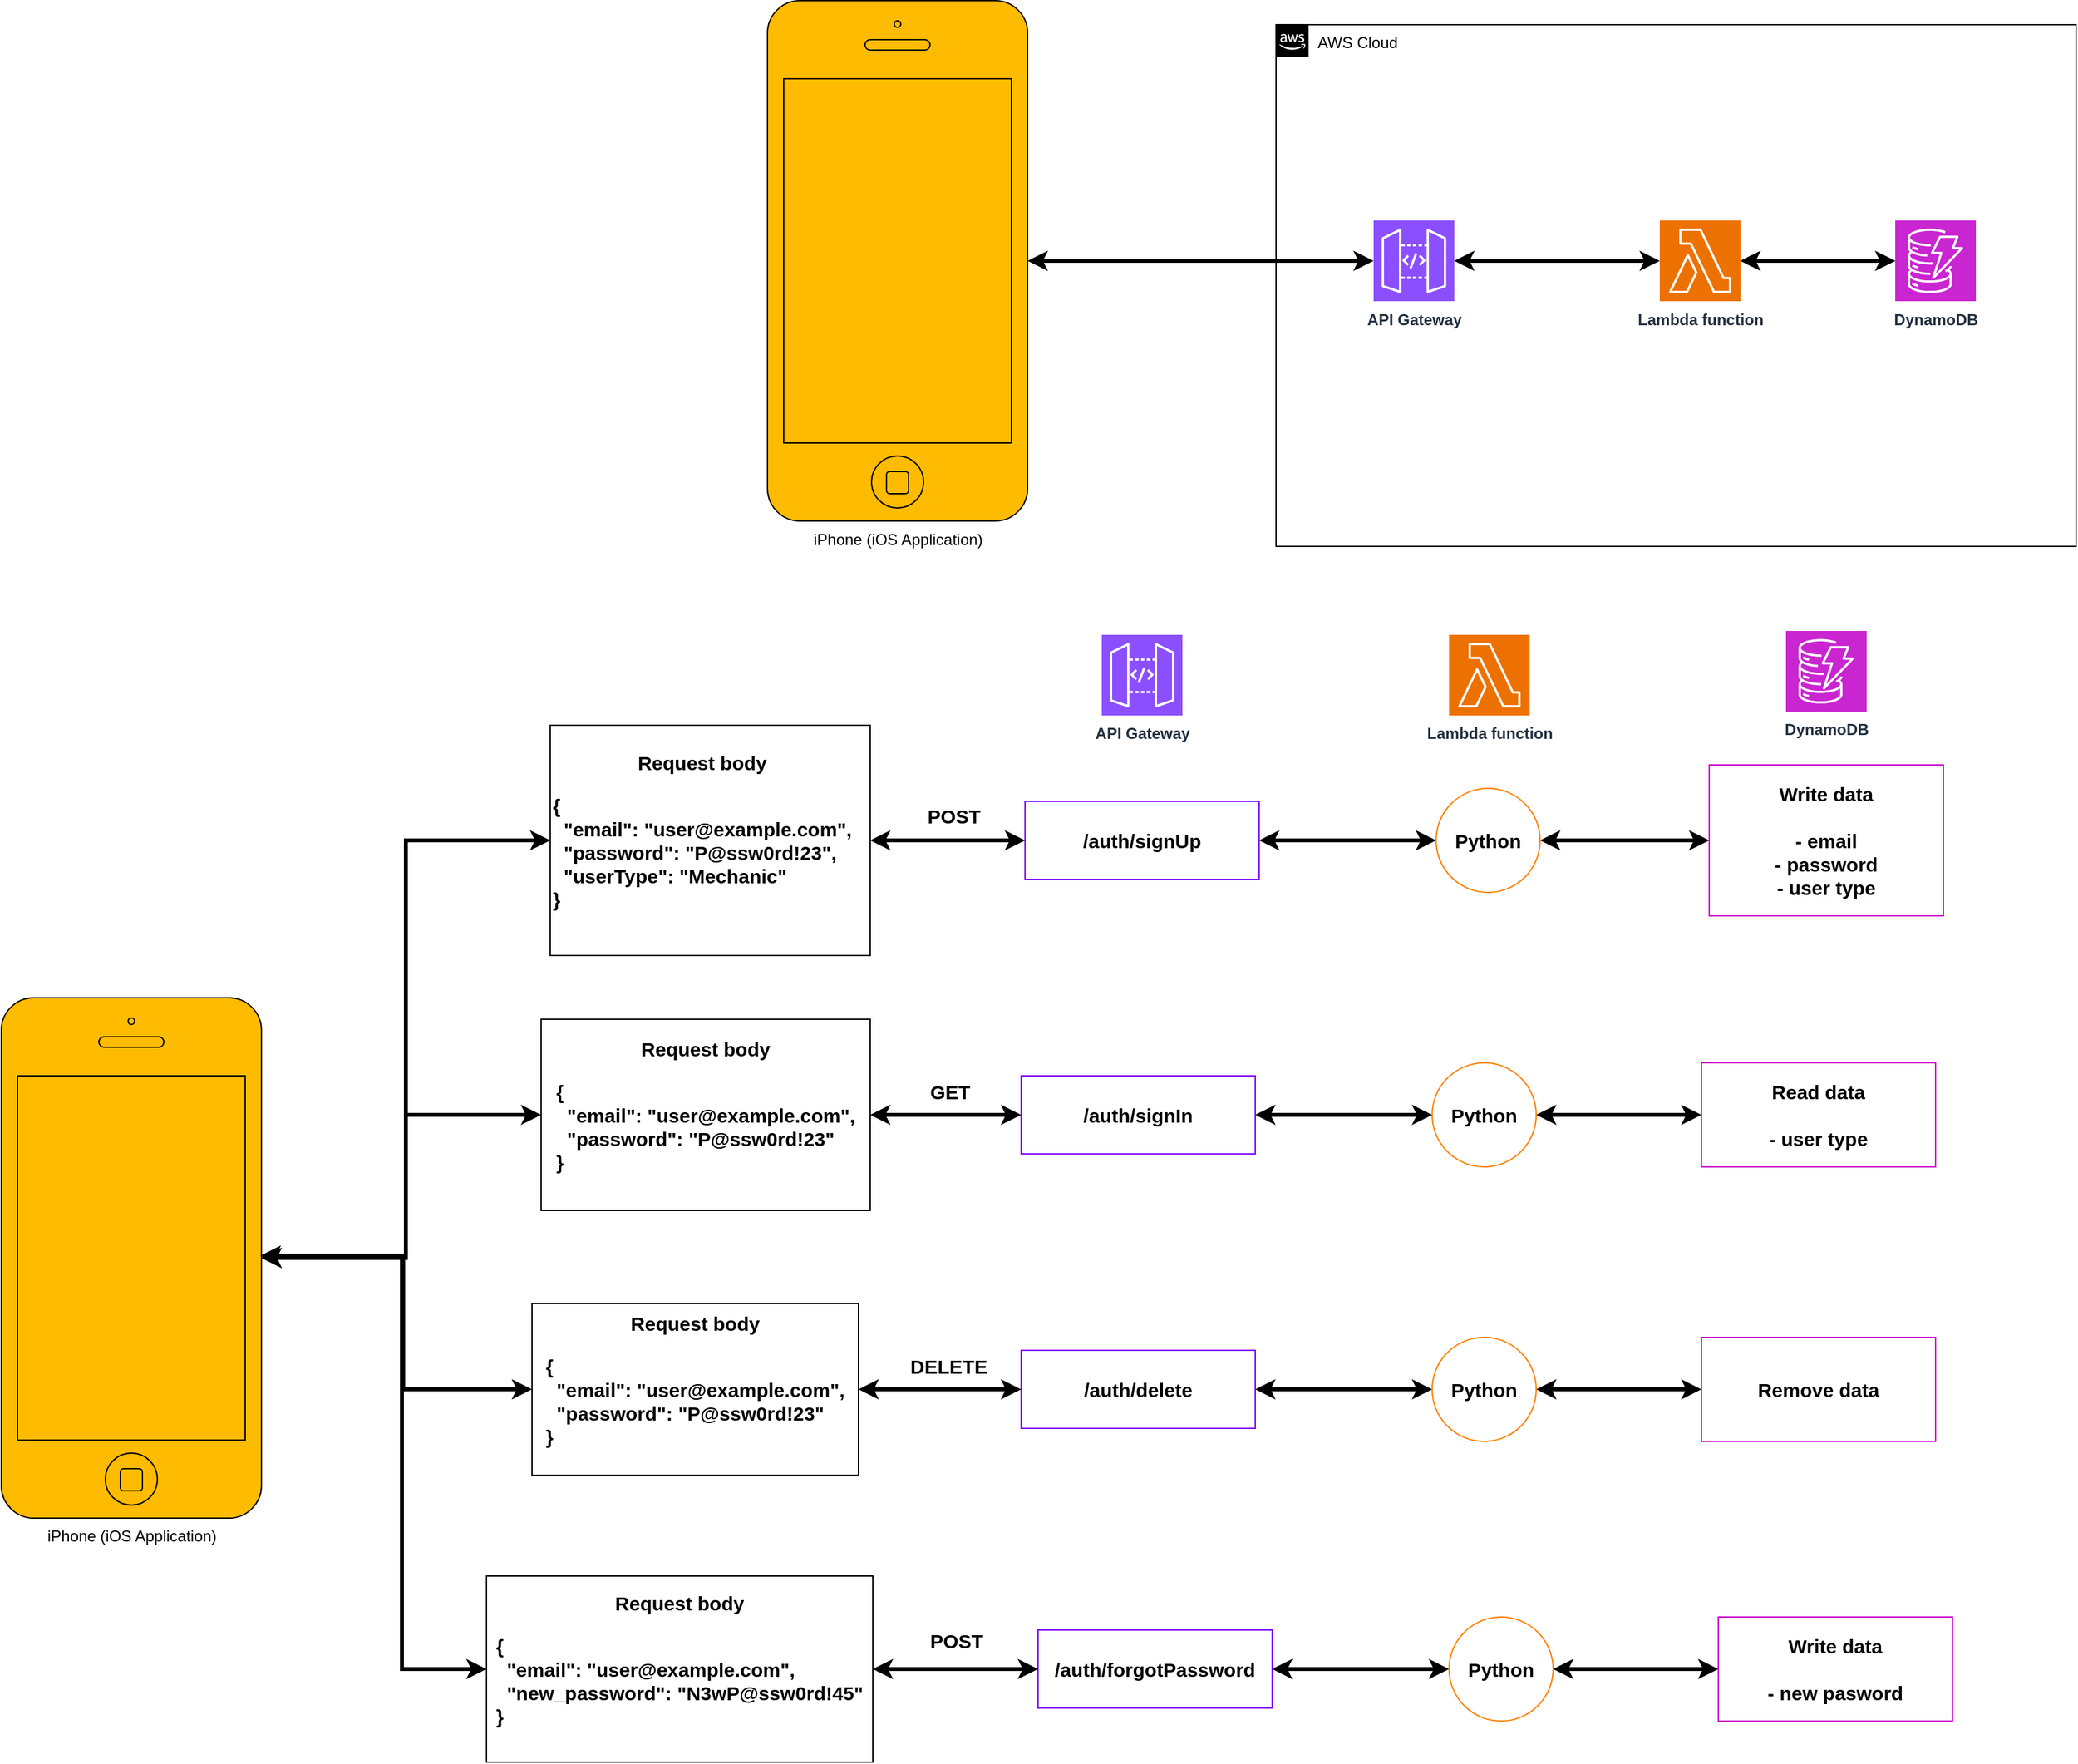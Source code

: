 <mxfile version="28.2.5" pages="2">
  <diagram name="Page-1" id="YsM1fsqOsHpBukLXo5hJ">
    <mxGraphModel dx="2226" dy="1241" grid="0" gridSize="10" guides="1" tooltips="1" connect="1" arrows="1" fold="1" page="0" pageScale="1" pageWidth="850" pageHeight="1100" math="0" shadow="0">
      <root>
        <mxCell id="0" />
        <mxCell id="1" parent="0" />
        <mxCell id="OB_NxsBMlXh0sTuPBr3E-8" value="AWS Cloud" style="points=[[0,0],[0.25,0],[0.5,0],[0.75,0],[1,0],[1,0.25],[1,0.5],[1,0.75],[1,1],[0.75,1],[0.5,1],[0.25,1],[0,1],[0,0.75],[0,0.5],[0,0.25]];outlineConnect=0;html=1;whiteSpace=wrap;fontSize=12;fontStyle=0;container=1;pointerEvents=0;collapsible=0;recursiveResize=0;shape=mxgraph.aws4.group;grIcon=mxgraph.aws4.group_aws_cloud_alt;verticalAlign=top;align=left;spacingLeft=30;dashed=0;" parent="1" vertex="1">
          <mxGeometry x="393" y="-34" width="615" height="401" as="geometry" />
        </mxCell>
        <mxCell id="OB_NxsBMlXh0sTuPBr3E-33" style="edgeStyle=orthogonalEdgeStyle;rounded=0;orthogonalLoop=1;jettySize=auto;html=1;exitX=1;exitY=0.5;exitDx=0;exitDy=0;exitPerimeter=0;startArrow=classic;startFill=1;strokeWidth=3;" parent="OB_NxsBMlXh0sTuPBr3E-8" source="OB_NxsBMlXh0sTuPBr3E-9" target="OB_NxsBMlXh0sTuPBr3E-12" edge="1">
          <mxGeometry relative="1" as="geometry" />
        </mxCell>
        <mxCell id="OB_NxsBMlXh0sTuPBr3E-9" value="&lt;font&gt;&lt;b&gt;API Gateway&lt;/b&gt;&lt;/font&gt;" style="sketch=0;points=[[0,0,0],[0.25,0,0],[0.5,0,0],[0.75,0,0],[1,0,0],[0,1,0],[0.25,1,0],[0.5,1,0],[0.75,1,0],[1,1,0],[0,0.25,0],[0,0.5,0],[0,0.75,0],[1,0.25,0],[1,0.5,0],[1,0.75,0]];outlineConnect=0;fontColor=#232F3E;fillColor=#8C4FFF;strokeColor=#ffffff;dashed=0;verticalLabelPosition=bottom;verticalAlign=top;align=center;html=1;fontSize=12;fontStyle=0;aspect=fixed;shape=mxgraph.aws4.resourceIcon;resIcon=mxgraph.aws4.api_gateway;" parent="OB_NxsBMlXh0sTuPBr3E-8" vertex="1">
          <mxGeometry x="75" y="150.5" width="62" height="62" as="geometry" />
        </mxCell>
        <mxCell id="OB_NxsBMlXh0sTuPBr3E-34" style="edgeStyle=orthogonalEdgeStyle;rounded=0;orthogonalLoop=1;jettySize=auto;html=1;exitX=1;exitY=0.5;exitDx=0;exitDy=0;exitPerimeter=0;startArrow=classic;startFill=1;" parent="OB_NxsBMlXh0sTuPBr3E-8" source="OB_NxsBMlXh0sTuPBr3E-12" target="OB_NxsBMlXh0sTuPBr3E-15" edge="1">
          <mxGeometry relative="1" as="geometry" />
        </mxCell>
        <mxCell id="OB_NxsBMlXh0sTuPBr3E-12" value="&lt;b&gt;Lambda function&lt;/b&gt;" style="sketch=0;points=[[0,0,0],[0.25,0,0],[0.5,0,0],[0.75,0,0],[1,0,0],[0,1,0],[0.25,1,0],[0.5,1,0],[0.75,1,0],[1,1,0],[0,0.25,0],[0,0.5,0],[0,0.75,0],[1,0.25,0],[1,0.5,0],[1,0.75,0]];outlineConnect=0;fontColor=#232F3E;fillColor=#ED7100;strokeColor=#ffffff;dashed=0;verticalLabelPosition=bottom;verticalAlign=top;align=center;html=1;fontSize=12;fontStyle=0;aspect=fixed;shape=mxgraph.aws4.resourceIcon;resIcon=mxgraph.aws4.lambda;" parent="OB_NxsBMlXh0sTuPBr3E-8" vertex="1">
          <mxGeometry x="295" y="150.5" width="62" height="62" as="geometry" />
        </mxCell>
        <mxCell id="OB_NxsBMlXh0sTuPBr3E-35" value="" style="edgeStyle=orthogonalEdgeStyle;rounded=0;orthogonalLoop=1;jettySize=auto;html=1;startArrow=classic;startFill=1;strokeWidth=3;" parent="OB_NxsBMlXh0sTuPBr3E-8" source="OB_NxsBMlXh0sTuPBr3E-15" target="OB_NxsBMlXh0sTuPBr3E-12" edge="1">
          <mxGeometry relative="1" as="geometry" />
        </mxCell>
        <UserObject label="&lt;b&gt;DynamoDB&lt;/b&gt;" link="data:page/id,eXXFXmG_AAEnCUxfmGkX" id="OB_NxsBMlXh0sTuPBr3E-15">
          <mxCell style="sketch=0;points=[[0,0,0],[0.25,0,0],[0.5,0,0],[0.75,0,0],[1,0,0],[0,1,0],[0.25,1,0],[0.5,1,0],[0.75,1,0],[1,1,0],[0,0.25,0],[0,0.5,0],[0,0.75,0],[1,0.25,0],[1,0.5,0],[1,0.75,0]];outlineConnect=0;fontColor=#232F3E;fillColor=#C925D1;strokeColor=#ffffff;dashed=0;verticalLabelPosition=bottom;verticalAlign=top;align=center;html=1;fontSize=12;fontStyle=0;aspect=fixed;shape=mxgraph.aws4.resourceIcon;resIcon=mxgraph.aws4.dynamodb;" parent="OB_NxsBMlXh0sTuPBr3E-8" vertex="1">
            <mxGeometry x="476" y="150.5" width="62" height="62" as="geometry" />
          </mxCell>
        </UserObject>
        <mxCell id="OB_NxsBMlXh0sTuPBr3E-32" style="edgeStyle=orthogonalEdgeStyle;rounded=0;orthogonalLoop=1;jettySize=auto;html=1;startArrow=classic;startFill=1;strokeWidth=3;" parent="1" source="OB_NxsBMlXh0sTuPBr3E-18" target="OB_NxsBMlXh0sTuPBr3E-9" edge="1">
          <mxGeometry relative="1" as="geometry" />
        </mxCell>
        <mxCell id="OB_NxsBMlXh0sTuPBr3E-18" value="iPhone (iOS Application)" style="html=1;verticalLabelPosition=bottom;labelBackgroundColor=#ffffff;verticalAlign=top;shadow=0;dashed=0;strokeWidth=1;shape=mxgraph.ios7.misc.iphone;strokeColor=light-dark(#000000, #484848);fillColor=light-dark(#ffbb00, #ededed);" parent="1" vertex="1">
          <mxGeometry x="2" y="-52.5" width="200" height="400" as="geometry" />
        </mxCell>
        <mxCell id="OB_NxsBMlXh0sTuPBr3E-72" style="edgeStyle=orthogonalEdgeStyle;rounded=0;orthogonalLoop=1;jettySize=auto;html=1;entryX=0;entryY=0.5;entryDx=0;entryDy=0;startArrow=classic;startFill=1;strokeWidth=3;" parent="1" source="OB_NxsBMlXh0sTuPBr3E-19" target="OB_NxsBMlXh0sTuPBr3E-71" edge="1">
          <mxGeometry relative="1" as="geometry" />
        </mxCell>
        <mxCell id="OB_NxsBMlXh0sTuPBr3E-79" style="edgeStyle=orthogonalEdgeStyle;rounded=0;orthogonalLoop=1;jettySize=auto;html=1;startArrow=classic;startFill=1;strokeWidth=3;" parent="1" source="OB_NxsBMlXh0sTuPBr3E-19" target="OB_NxsBMlXh0sTuPBr3E-78" edge="1">
          <mxGeometry relative="1" as="geometry">
            <Array as="points">
              <mxPoint x="-278" y="914" />
              <mxPoint x="-278" y="1015" />
            </Array>
          </mxGeometry>
        </mxCell>
        <mxCell id="OB_NxsBMlXh0sTuPBr3E-19" value="iPhone (iOS Application)" style="html=1;verticalLabelPosition=bottom;labelBackgroundColor=#ffffff;verticalAlign=top;shadow=0;dashed=0;strokeWidth=1;shape=mxgraph.ios7.misc.iphone;strokeColor=light-dark(#000000, #484848);fillColor=light-dark(#ffbb00, #ededed);" parent="1" vertex="1">
          <mxGeometry x="-587" y="714" width="200" height="400" as="geometry" />
        </mxCell>
        <mxCell id="OB_NxsBMlXh0sTuPBr3E-42" style="edgeStyle=orthogonalEdgeStyle;rounded=0;orthogonalLoop=1;jettySize=auto;html=1;exitX=1;exitY=0.5;exitDx=0;exitDy=0;startArrow=classic;startFill=1;strokeWidth=3;" parent="1" source="OB_NxsBMlXh0sTuPBr3E-21" target="OB_NxsBMlXh0sTuPBr3E-41" edge="1">
          <mxGeometry relative="1" as="geometry" />
        </mxCell>
        <mxCell id="OB_NxsBMlXh0sTuPBr3E-21" value="&lt;font style=&quot;font-size: 15px;&quot;&gt;&lt;b&gt;/auth/signIn&lt;/b&gt;&lt;/font&gt;" style="rounded=0;whiteSpace=wrap;html=1;strokeColor=#7F00FF;" parent="1" vertex="1">
          <mxGeometry x="197" y="774" width="180" height="60" as="geometry" />
        </mxCell>
        <mxCell id="OB_NxsBMlXh0sTuPBr3E-53" style="edgeStyle=orthogonalEdgeStyle;rounded=0;orthogonalLoop=1;jettySize=auto;html=1;exitX=1;exitY=0.5;exitDx=0;exitDy=0;startArrow=classic;startFill=1;strokeWidth=3;" parent="1" source="OB_NxsBMlXh0sTuPBr3E-22" target="OB_NxsBMlXh0sTuPBr3E-51" edge="1">
          <mxGeometry relative="1" as="geometry" />
        </mxCell>
        <mxCell id="OB_NxsBMlXh0sTuPBr3E-22" value="&lt;b&gt;&lt;font style=&quot;font-size: 15px;&quot;&gt;/auth/delete&lt;/font&gt;&lt;/b&gt;" style="rounded=0;whiteSpace=wrap;html=1;strokeColor=#7F00FF;" parent="1" vertex="1">
          <mxGeometry x="197" y="985" width="180" height="60" as="geometry" />
        </mxCell>
        <mxCell id="OB_NxsBMlXh0sTuPBr3E-57" style="edgeStyle=orthogonalEdgeStyle;rounded=0;orthogonalLoop=1;jettySize=auto;html=1;exitX=1;exitY=0.5;exitDx=0;exitDy=0;startArrow=classic;startFill=1;strokeWidth=3;" parent="1" source="OB_NxsBMlXh0sTuPBr3E-23" target="OB_NxsBMlXh0sTuPBr3E-55" edge="1">
          <mxGeometry relative="1" as="geometry" />
        </mxCell>
        <mxCell id="OB_NxsBMlXh0sTuPBr3E-23" value="&lt;b&gt;&lt;font style=&quot;font-size: 15px;&quot;&gt;/auth/forgotPassword&lt;/font&gt;&lt;/b&gt;" style="rounded=0;whiteSpace=wrap;html=1;strokeColor=#7F00FF;" parent="1" vertex="1">
          <mxGeometry x="210" y="1200" width="180" height="60" as="geometry" />
        </mxCell>
        <mxCell id="OB_NxsBMlXh0sTuPBr3E-28" value="&lt;font style=&quot;font-size: 15px;&quot;&gt;&lt;b&gt;Write data&lt;br&gt;&lt;br&gt;- email&lt;/b&gt;&lt;/font&gt;&lt;div&gt;&lt;font style=&quot;font-size: 15px;&quot;&gt;&lt;b&gt;- password&lt;/b&gt;&lt;/font&gt;&lt;/div&gt;&lt;div&gt;&lt;font style=&quot;font-size: 15px;&quot;&gt;&lt;b&gt;- user type&lt;/b&gt;&lt;/font&gt;&lt;/div&gt;" style="rounded=0;whiteSpace=wrap;html=1;strokeColor=#CC00CC;" parent="1" vertex="1">
          <mxGeometry x="726" y="535" width="180" height="116" as="geometry" />
        </mxCell>
        <mxCell id="OB_NxsBMlXh0sTuPBr3E-39" style="edgeStyle=orthogonalEdgeStyle;rounded=0;orthogonalLoop=1;jettySize=auto;html=1;exitX=1;exitY=0.5;exitDx=0;exitDy=0;startArrow=classic;startFill=1;strokeWidth=3;" parent="1" source="OB_NxsBMlXh0sTuPBr3E-29" target="OB_NxsBMlXh0sTuPBr3E-38" edge="1">
          <mxGeometry relative="1" as="geometry" />
        </mxCell>
        <mxCell id="OB_NxsBMlXh0sTuPBr3E-29" value="&lt;font style=&quot;font-size: 15px;&quot;&gt;&lt;b&gt;/auth/signUp&lt;/b&gt;&lt;/font&gt;" style="rounded=0;whiteSpace=wrap;html=1;strokeColor=#7F00FF;" parent="1" vertex="1">
          <mxGeometry x="200" y="563" width="180" height="60" as="geometry" />
        </mxCell>
        <mxCell id="OB_NxsBMlXh0sTuPBr3E-30" value="&lt;b&gt;API Gateway&lt;/b&gt;" style="sketch=0;points=[[0,0,0],[0.25,0,0],[0.5,0,0],[0.75,0,0],[1,0,0],[0,1,0],[0.25,1,0],[0.5,1,0],[0.75,1,0],[1,1,0],[0,0.25,0],[0,0.5,0],[0,0.75,0],[1,0.25,0],[1,0.5,0],[1,0.75,0]];outlineConnect=0;fontColor=#232F3E;fillColor=#8C4FFF;strokeColor=#ffffff;dashed=0;verticalLabelPosition=bottom;verticalAlign=top;align=center;html=1;fontSize=12;fontStyle=0;aspect=fixed;shape=mxgraph.aws4.resourceIcon;resIcon=mxgraph.aws4.api_gateway;" parent="1" vertex="1">
          <mxGeometry x="259" y="435" width="62" height="62" as="geometry" />
        </mxCell>
        <mxCell id="OB_NxsBMlXh0sTuPBr3E-31" value="&lt;b&gt;DynamoDB&lt;/b&gt;" style="sketch=0;points=[[0,0,0],[0.25,0,0],[0.5,0,0],[0.75,0,0],[1,0,0],[0,1,0],[0.25,1,0],[0.5,1,0],[0.75,1,0],[1,1,0],[0,0.25,0],[0,0.5,0],[0,0.75,0],[1,0.25,0],[1,0.5,0],[1,0.75,0]];outlineConnect=0;fontColor=#232F3E;fillColor=#C925D1;strokeColor=#ffffff;dashed=0;verticalLabelPosition=bottom;verticalAlign=top;align=center;html=1;fontSize=12;fontStyle=0;aspect=fixed;shape=mxgraph.aws4.resourceIcon;resIcon=mxgraph.aws4.dynamodb;" parent="1" vertex="1">
          <mxGeometry x="785" y="432" width="62" height="62" as="geometry" />
        </mxCell>
        <mxCell id="OB_NxsBMlXh0sTuPBr3E-37" value="&lt;b&gt;Lambda function&lt;/b&gt;" style="sketch=0;points=[[0,0,0],[0.25,0,0],[0.5,0,0],[0.75,0,0],[1,0,0],[0,1,0],[0.25,1,0],[0.5,1,0],[0.75,1,0],[1,1,0],[0,0.25,0],[0,0.5,0],[0,0.75,0],[1,0.25,0],[1,0.5,0],[1,0.75,0]];outlineConnect=0;fontColor=#232F3E;fillColor=#ED7100;strokeColor=#ffffff;dashed=0;verticalLabelPosition=bottom;verticalAlign=top;align=center;html=1;fontSize=12;fontStyle=0;aspect=fixed;shape=mxgraph.aws4.resourceIcon;resIcon=mxgraph.aws4.lambda;" parent="1" vertex="1">
          <mxGeometry x="526" y="435" width="62" height="62" as="geometry" />
        </mxCell>
        <mxCell id="OB_NxsBMlXh0sTuPBr3E-40" style="edgeStyle=orthogonalEdgeStyle;rounded=0;orthogonalLoop=1;jettySize=auto;html=1;exitX=1;exitY=0.5;exitDx=0;exitDy=0;startArrow=classic;startFill=1;strokeWidth=3;" parent="1" source="OB_NxsBMlXh0sTuPBr3E-38" target="OB_NxsBMlXh0sTuPBr3E-28" edge="1">
          <mxGeometry relative="1" as="geometry" />
        </mxCell>
        <mxCell id="OB_NxsBMlXh0sTuPBr3E-38" value="&lt;font style=&quot;font-size: 15px;&quot;&gt;&lt;b&gt;Python&lt;/b&gt;&lt;/font&gt;" style="ellipse;whiteSpace=wrap;html=1;aspect=fixed;strokeColor=#FF8000;" parent="1" vertex="1">
          <mxGeometry x="516" y="553" width="80" height="80" as="geometry" />
        </mxCell>
        <mxCell id="OB_NxsBMlXh0sTuPBr3E-44" style="edgeStyle=orthogonalEdgeStyle;rounded=0;orthogonalLoop=1;jettySize=auto;html=1;exitX=1;exitY=0.5;exitDx=0;exitDy=0;entryX=0;entryY=0.5;entryDx=0;entryDy=0;startArrow=classic;startFill=1;strokeWidth=3;" parent="1" source="OB_NxsBMlXh0sTuPBr3E-41" target="OB_NxsBMlXh0sTuPBr3E-43" edge="1">
          <mxGeometry relative="1" as="geometry" />
        </mxCell>
        <mxCell id="OB_NxsBMlXh0sTuPBr3E-41" value="&lt;font style=&quot;font-size: 15px;&quot;&gt;&lt;b&gt;Python&lt;/b&gt;&lt;/font&gt;" style="ellipse;whiteSpace=wrap;html=1;aspect=fixed;strokeColor=#FF8000;" parent="1" vertex="1">
          <mxGeometry x="513" y="764" width="80" height="80" as="geometry" />
        </mxCell>
        <mxCell id="OB_NxsBMlXh0sTuPBr3E-43" value="&lt;div&gt;&lt;span style=&quot;font-size: 15px;&quot;&gt;&lt;b&gt;Read data&lt;/b&gt;&lt;/span&gt;&lt;/div&gt;&lt;div&gt;&lt;span style=&quot;font-size: 15px;&quot;&gt;&lt;b&gt;&lt;br&gt;&lt;/b&gt;&lt;/span&gt;&lt;/div&gt;&lt;span style=&quot;font-size: 15px;&quot;&gt;&lt;b&gt;- user type&lt;/b&gt;&lt;/span&gt;" style="rounded=0;whiteSpace=wrap;html=1;strokeColor=#CC00CC;" parent="1" vertex="1">
          <mxGeometry x="720" y="764" width="180" height="80" as="geometry" />
        </mxCell>
        <mxCell id="OB_NxsBMlXh0sTuPBr3E-46" value="&lt;b&gt;&lt;font style=&quot;font-size: 15px;&quot;&gt;POST&lt;/font&gt;&lt;/b&gt;" style="text;html=1;align=center;verticalAlign=middle;resizable=0;points=[];autosize=1;strokeColor=none;fillColor=none;" parent="1" vertex="1">
          <mxGeometry x="115" y="559" width="59" height="30" as="geometry" />
        </mxCell>
        <mxCell id="OB_NxsBMlXh0sTuPBr3E-47" value="&lt;b&gt;&lt;font style=&quot;font-size: 15px;&quot;&gt;DELETE&lt;/font&gt;&lt;/b&gt;" style="text;html=1;align=center;verticalAlign=middle;resizable=0;points=[];autosize=1;strokeColor=none;fillColor=none;" parent="1" vertex="1">
          <mxGeometry x="102" y="982" width="77" height="30" as="geometry" />
        </mxCell>
        <mxCell id="OB_NxsBMlXh0sTuPBr3E-48" value="&lt;b&gt;&lt;font style=&quot;font-size: 15px;&quot;&gt;POST&lt;/font&gt;&lt;/b&gt;" style="text;html=1;align=center;verticalAlign=middle;resizable=0;points=[];autosize=1;strokeColor=none;fillColor=none;" parent="1" vertex="1">
          <mxGeometry x="117" y="1193" width="59" height="30" as="geometry" />
        </mxCell>
        <mxCell id="OB_NxsBMlXh0sTuPBr3E-49" value="&lt;b&gt;&lt;font style=&quot;font-size: 15px;&quot;&gt;GET&lt;/font&gt;&lt;/b&gt;" style="text;html=1;align=center;verticalAlign=middle;resizable=0;points=[];autosize=1;strokeColor=none;fillColor=none;" parent="1" vertex="1">
          <mxGeometry x="117" y="771" width="49" height="30" as="geometry" />
        </mxCell>
        <mxCell id="OB_NxsBMlXh0sTuPBr3E-50" style="edgeStyle=orthogonalEdgeStyle;rounded=0;orthogonalLoop=1;jettySize=auto;html=1;exitX=1;exitY=0.5;exitDx=0;exitDy=0;entryX=0;entryY=0.5;entryDx=0;entryDy=0;startArrow=classic;startFill=1;strokeWidth=3;" parent="1" source="OB_NxsBMlXh0sTuPBr3E-51" target="OB_NxsBMlXh0sTuPBr3E-52" edge="1">
          <mxGeometry relative="1" as="geometry" />
        </mxCell>
        <mxCell id="OB_NxsBMlXh0sTuPBr3E-51" value="&lt;font style=&quot;font-size: 15px;&quot;&gt;&lt;b&gt;Python&lt;/b&gt;&lt;/font&gt;" style="ellipse;whiteSpace=wrap;html=1;aspect=fixed;strokeColor=#FF8000;" parent="1" vertex="1">
          <mxGeometry x="513" y="975" width="80" height="80" as="geometry" />
        </mxCell>
        <mxCell id="OB_NxsBMlXh0sTuPBr3E-52" value="&lt;font style=&quot;font-size: 15px;&quot;&gt;&lt;b style=&quot;&quot;&gt;Remove data&lt;/b&gt;&lt;/font&gt;" style="rounded=0;whiteSpace=wrap;html=1;strokeColor=#CC00CC;" parent="1" vertex="1">
          <mxGeometry x="720" y="975" width="180" height="80" as="geometry" />
        </mxCell>
        <mxCell id="OB_NxsBMlXh0sTuPBr3E-54" style="edgeStyle=orthogonalEdgeStyle;rounded=0;orthogonalLoop=1;jettySize=auto;html=1;exitX=1;exitY=0.5;exitDx=0;exitDy=0;entryX=0;entryY=0.5;entryDx=0;entryDy=0;startArrow=classic;startFill=1;strokeWidth=3;" parent="1" source="OB_NxsBMlXh0sTuPBr3E-55" target="OB_NxsBMlXh0sTuPBr3E-56" edge="1">
          <mxGeometry relative="1" as="geometry" />
        </mxCell>
        <mxCell id="OB_NxsBMlXh0sTuPBr3E-55" value="&lt;font style=&quot;font-size: 15px;&quot;&gt;&lt;b&gt;Python&lt;/b&gt;&lt;/font&gt;" style="ellipse;whiteSpace=wrap;html=1;aspect=fixed;strokeColor=#FF8000;" parent="1" vertex="1">
          <mxGeometry x="526" y="1190" width="80" height="80" as="geometry" />
        </mxCell>
        <mxCell id="OB_NxsBMlXh0sTuPBr3E-56" value="&lt;span style=&quot;font-size: 15px;&quot;&gt;&lt;b&gt;Write data&lt;/b&gt;&lt;/span&gt;&lt;div&gt;&lt;span style=&quot;font-size: 15px;&quot;&gt;&lt;b&gt;&lt;br&gt;&lt;/b&gt;&lt;/span&gt;&lt;/div&gt;&lt;div&gt;&lt;span style=&quot;font-size: 15px;&quot;&gt;&lt;b&gt;- new pasword&lt;/b&gt;&lt;/span&gt;&lt;/div&gt;" style="rounded=0;whiteSpace=wrap;html=1;strokeColor=#CC00CC;" parent="1" vertex="1">
          <mxGeometry x="733" y="1190" width="180" height="80" as="geometry" />
        </mxCell>
        <mxCell id="OB_NxsBMlXh0sTuPBr3E-73" style="edgeStyle=orthogonalEdgeStyle;rounded=0;orthogonalLoop=1;jettySize=auto;html=1;exitX=1;exitY=0.5;exitDx=0;exitDy=0;entryX=0;entryY=0.5;entryDx=0;entryDy=0;startArrow=classic;startFill=1;strokeWidth=3;" parent="1" source="OB_NxsBMlXh0sTuPBr3E-71" target="OB_NxsBMlXh0sTuPBr3E-29" edge="1">
          <mxGeometry relative="1" as="geometry" />
        </mxCell>
        <mxCell id="OB_NxsBMlXh0sTuPBr3E-71" value="&lt;div style=&quot;text-align: center;&quot;&gt;&lt;b style=&quot;font-size: 15px; background-color: transparent; color: light-dark(rgb(0, 0, 0), rgb(255, 255, 255));&quot;&gt;Request body&lt;/b&gt;&lt;/div&gt;&lt;div&gt;&lt;b&gt;&lt;br&gt;&lt;/b&gt;&lt;/div&gt;&lt;div&gt;&lt;div&gt;&lt;b&gt;&lt;font style=&quot;font-size: 15px;&quot;&gt;{&lt;/font&gt;&lt;/b&gt;&lt;/div&gt;&lt;div&gt;&lt;b&gt;&lt;font style=&quot;font-size: 15px;&quot;&gt;&amp;nbsp; &quot;email&quot;: &quot;user@example.com&quot;,&lt;/font&gt;&lt;/b&gt;&lt;/div&gt;&lt;div&gt;&lt;b&gt;&lt;font style=&quot;font-size: 15px;&quot;&gt;&amp;nbsp; &quot;password&quot;: &quot;P@ssw0rd!23&quot;,&lt;/font&gt;&lt;/b&gt;&lt;/div&gt;&lt;div&gt;&lt;b&gt;&lt;font style=&quot;font-size: 15px;&quot;&gt;&amp;nbsp; &quot;userType&quot;: &quot;Mechanic&quot;&lt;/font&gt;&lt;/b&gt;&lt;/div&gt;&lt;div&gt;&lt;b&gt;&lt;font style=&quot;font-size: 15px;&quot;&gt;}&lt;/font&gt;&lt;/b&gt;&lt;/div&gt;&lt;/div&gt;&lt;div&gt;&lt;br&gt;&lt;/div&gt;" style="rounded=0;whiteSpace=wrap;html=1;strokeColor=#000000;align=left;" parent="1" vertex="1">
          <mxGeometry x="-165" y="504.5" width="246" height="177" as="geometry" />
        </mxCell>
        <mxCell id="OB_NxsBMlXh0sTuPBr3E-77" style="edgeStyle=orthogonalEdgeStyle;rounded=0;orthogonalLoop=1;jettySize=auto;html=1;startArrow=classic;startFill=1;strokeWidth=3;" parent="1" source="OB_NxsBMlXh0sTuPBr3E-75" target="OB_NxsBMlXh0sTuPBr3E-21" edge="1">
          <mxGeometry relative="1" as="geometry" />
        </mxCell>
        <mxCell id="OB_NxsBMlXh0sTuPBr3E-75" value="&lt;span style=&quot;font-size: 15px;&quot;&gt;&lt;b&gt;Request body&lt;/b&gt;&lt;/span&gt;&lt;br&gt;&lt;div&gt;&lt;br&gt;&lt;/div&gt;&lt;div&gt;&lt;div style=&quot;text-align: left;&quot;&gt;&lt;b style=&quot;&quot;&gt;&lt;font style=&quot;font-size: 15px;&quot;&gt;{&lt;/font&gt;&lt;/b&gt;&lt;/div&gt;&lt;div style=&quot;text-align: left;&quot;&gt;&lt;b&gt;&lt;font style=&quot;font-size: 15px;&quot;&gt;&amp;nbsp; &quot;email&quot;: &quot;user@example.com&quot;,&lt;/font&gt;&lt;/b&gt;&lt;/div&gt;&lt;div style=&quot;text-align: left;&quot;&gt;&lt;b&gt;&lt;font style=&quot;font-size: 15px;&quot;&gt;&amp;nbsp; &quot;password&quot;: &quot;P@ssw0rd!23&quot;&lt;/font&gt;&lt;/b&gt;&lt;/div&gt;&lt;div style=&quot;text-align: left;&quot;&gt;&lt;b style=&quot;&quot;&gt;&lt;font style=&quot;font-size: 15px;&quot;&gt;}&lt;/font&gt;&lt;/b&gt;&lt;/div&gt;&lt;/div&gt;&lt;div&gt;&lt;br&gt;&lt;/div&gt;" style="rounded=0;whiteSpace=wrap;html=1;strokeColor=#000000;" parent="1" vertex="1">
          <mxGeometry x="-172" y="730.5" width="253" height="147" as="geometry" />
        </mxCell>
        <mxCell id="OB_NxsBMlXh0sTuPBr3E-76" style="edgeStyle=orthogonalEdgeStyle;rounded=0;orthogonalLoop=1;jettySize=auto;html=1;exitX=0;exitY=0.5;exitDx=0;exitDy=0;entryX=0.996;entryY=0.496;entryDx=0;entryDy=0;entryPerimeter=0;strokeWidth=3;startArrow=classic;startFill=1;" parent="1" source="OB_NxsBMlXh0sTuPBr3E-75" target="OB_NxsBMlXh0sTuPBr3E-19" edge="1">
          <mxGeometry relative="1" as="geometry">
            <Array as="points">
              <mxPoint x="-276" y="804" />
              <mxPoint x="-276" y="912" />
            </Array>
          </mxGeometry>
        </mxCell>
        <mxCell id="OB_NxsBMlXh0sTuPBr3E-80" style="edgeStyle=orthogonalEdgeStyle;rounded=0;orthogonalLoop=1;jettySize=auto;html=1;exitX=1;exitY=0.5;exitDx=0;exitDy=0;entryX=0;entryY=0.5;entryDx=0;entryDy=0;startArrow=classic;startFill=1;strokeWidth=3;" parent="1" source="OB_NxsBMlXh0sTuPBr3E-78" target="OB_NxsBMlXh0sTuPBr3E-22" edge="1">
          <mxGeometry relative="1" as="geometry" />
        </mxCell>
        <mxCell id="OB_NxsBMlXh0sTuPBr3E-78" value="&lt;span style=&quot;font-size: 15px;&quot;&gt;&lt;b&gt;Request body&lt;/b&gt;&lt;/span&gt;&lt;br&gt;&lt;div&gt;&lt;br&gt;&lt;/div&gt;&lt;div&gt;&lt;div style=&quot;text-align: left;&quot;&gt;&lt;b&gt;&lt;font style=&quot;font-size: 15px;&quot;&gt;{&lt;/font&gt;&lt;/b&gt;&lt;/div&gt;&lt;div style=&quot;text-align: left;&quot;&gt;&lt;b&gt;&lt;font style=&quot;font-size: 15px;&quot;&gt;&amp;nbsp; &quot;email&quot;: &quot;user@example.com&quot;,&lt;/font&gt;&lt;/b&gt;&lt;/div&gt;&lt;div style=&quot;text-align: left;&quot;&gt;&lt;b&gt;&lt;font style=&quot;font-size: 15px;&quot;&gt;&amp;nbsp; &quot;password&quot;: &quot;P@ssw0rd!23&quot;&lt;/font&gt;&lt;/b&gt;&lt;/div&gt;&lt;div style=&quot;text-align: left;&quot;&gt;&lt;b&gt;&lt;font style=&quot;font-size: 15px;&quot;&gt;}&lt;/font&gt;&lt;/b&gt;&lt;/div&gt;&lt;/div&gt;&lt;div&gt;&lt;br&gt;&lt;/div&gt;" style="rounded=0;whiteSpace=wrap;html=1;strokeColor=#000000;" parent="1" vertex="1">
          <mxGeometry x="-179" y="949" width="251" height="132" as="geometry" />
        </mxCell>
        <mxCell id="OB_NxsBMlXh0sTuPBr3E-82" style="edgeStyle=orthogonalEdgeStyle;rounded=0;orthogonalLoop=1;jettySize=auto;html=1;exitX=1;exitY=0.5;exitDx=0;exitDy=0;startArrow=classic;startFill=1;strokeWidth=3;" parent="1" source="OB_NxsBMlXh0sTuPBr3E-81" target="OB_NxsBMlXh0sTuPBr3E-23" edge="1">
          <mxGeometry relative="1" as="geometry" />
        </mxCell>
        <mxCell id="OB_NxsBMlXh0sTuPBr3E-81" value="&lt;span style=&quot;font-size: 15px;&quot;&gt;&lt;b&gt;Request body&lt;/b&gt;&lt;/span&gt;&lt;br&gt;&lt;div&gt;&lt;br&gt;&lt;/div&gt;&lt;div&gt;&lt;div style=&quot;text-align: left;&quot;&gt;&lt;b&gt;&lt;font style=&quot;font-size: 15px;&quot;&gt;{&lt;/font&gt;&lt;/b&gt;&lt;/div&gt;&lt;div style=&quot;text-align: left;&quot;&gt;&lt;b&gt;&lt;font style=&quot;font-size: 15px;&quot;&gt;&amp;nbsp; &quot;email&quot;: &quot;user@example.com&quot;,&lt;/font&gt;&lt;/b&gt;&lt;/div&gt;&lt;div style=&quot;text-align: left;&quot;&gt;&lt;font style=&quot;&quot;&gt;&lt;span style=&quot;font-size: 15px;&quot;&gt;&lt;b&gt;&amp;nbsp; &quot;new_password&quot;: &quot;N3wP@ssw0rd!45&quot;&lt;/b&gt;&lt;/span&gt;&lt;/font&gt;&lt;/div&gt;&lt;div style=&quot;text-align: left;&quot;&gt;&lt;b&gt;&lt;font style=&quot;font-size: 15px;&quot;&gt;}&lt;/font&gt;&lt;/b&gt;&lt;/div&gt;&lt;/div&gt;&lt;div&gt;&lt;br&gt;&lt;/div&gt;" style="rounded=0;whiteSpace=wrap;html=1;strokeColor=#000000;" parent="1" vertex="1">
          <mxGeometry x="-214" y="1158.5" width="297" height="143" as="geometry" />
        </mxCell>
        <mxCell id="OB_NxsBMlXh0sTuPBr3E-83" style="edgeStyle=orthogonalEdgeStyle;rounded=0;orthogonalLoop=1;jettySize=auto;html=1;exitX=0;exitY=0.5;exitDx=0;exitDy=0;entryX=0.996;entryY=0.496;entryDx=0;entryDy=0;entryPerimeter=0;strokeWidth=3;startArrow=classic;startFill=1;" parent="1" source="OB_NxsBMlXh0sTuPBr3E-81" target="OB_NxsBMlXh0sTuPBr3E-19" edge="1">
          <mxGeometry relative="1" as="geometry">
            <Array as="points">
              <mxPoint x="-279" y="1230" />
              <mxPoint x="-279" y="912" />
            </Array>
          </mxGeometry>
        </mxCell>
      </root>
    </mxGraphModel>
  </diagram>
  <diagram id="eXXFXmG_AAEnCUxfmGkX" name="Database">
    <mxGraphModel dx="3252" dy="2082" grid="0" gridSize="10" guides="1" tooltips="1" connect="1" arrows="1" fold="1" page="0" pageScale="1" pageWidth="850" pageHeight="1100" math="0" shadow="0">
      <root>
        <mxCell id="0" />
        <mxCell id="1" parent="0" />
        <mxCell id="YwwxXZjCzcob2F3ZB6ca-14" value="Mechanic" style="swimlane;whiteSpace=wrap;html=1;fillColor=#fff2cc;strokeColor=#d6b656;" vertex="1" parent="1">
          <mxGeometry x="-255" y="-22" width="1069" height="1199" as="geometry" />
        </mxCell>
        <mxCell id="YwwxXZjCzcob2F3ZB6ca-1" value="" style="shape=table;startSize=0;container=1;collapsible=0;childLayout=tableLayout;fontSize=16;" vertex="1" parent="YwwxXZjCzcob2F3ZB6ca-14">
          <mxGeometry x="51" y="54" width="979.75" height="520" as="geometry" />
        </mxCell>
        <mxCell id="YwwxXZjCzcob2F3ZB6ca-2" value="" style="shape=tableRow;horizontal=0;startSize=0;swimlaneHead=0;swimlaneBody=0;strokeColor=inherit;top=0;left=0;bottom=0;right=0;collapsible=0;dropTarget=0;fillColor=none;points=[[0,0.5],[1,0.5]];portConstraint=eastwest;fontSize=16;" vertex="1" parent="YwwxXZjCzcob2F3ZB6ca-1">
          <mxGeometry width="979.75" height="40" as="geometry" />
        </mxCell>
        <mxCell id="YwwxXZjCzcob2F3ZB6ca-3" value="PK" style="shape=partialRectangle;html=1;whiteSpace=wrap;connectable=0;strokeColor=inherit;overflow=hidden;fillColor=none;top=0;left=0;bottom=0;right=0;pointerEvents=1;fontSize=16;" vertex="1" parent="YwwxXZjCzcob2F3ZB6ca-2">
          <mxGeometry width="244" height="40" as="geometry">
            <mxRectangle width="244" height="40" as="alternateBounds" />
          </mxGeometry>
        </mxCell>
        <mxCell id="YwwxXZjCzcob2F3ZB6ca-4" value="SK" style="shape=partialRectangle;html=1;whiteSpace=wrap;connectable=0;strokeColor=inherit;overflow=hidden;fillColor=none;top=0;left=0;bottom=0;right=0;pointerEvents=1;fontSize=16;" vertex="1" parent="YwwxXZjCzcob2F3ZB6ca-2">
          <mxGeometry x="244" width="243" height="40" as="geometry">
            <mxRectangle width="243" height="40" as="alternateBounds" />
          </mxGeometry>
        </mxCell>
        <mxCell id="YwwxXZjCzcob2F3ZB6ca-5" value="Workshop location" style="shape=partialRectangle;html=1;whiteSpace=wrap;connectable=0;strokeColor=inherit;overflow=hidden;fillColor=none;top=0;left=0;bottom=0;right=0;pointerEvents=1;fontSize=16;" vertex="1" parent="YwwxXZjCzcob2F3ZB6ca-2">
          <mxGeometry x="487" width="139" height="40" as="geometry">
            <mxRectangle width="139" height="40" as="alternateBounds" />
          </mxGeometry>
        </mxCell>
        <mxCell id="YwwxXZjCzcob2F3ZB6ca-51" value="Appoiment date" style="shape=partialRectangle;html=1;whiteSpace=wrap;connectable=0;strokeColor=inherit;overflow=hidden;fillColor=none;top=0;left=0;bottom=0;right=0;pointerEvents=1;fontSize=16;" vertex="1" parent="YwwxXZjCzcob2F3ZB6ca-2">
          <mxGeometry x="626" width="168" height="40" as="geometry">
            <mxRectangle width="168" height="40" as="alternateBounds" />
          </mxGeometry>
        </mxCell>
        <mxCell id="YwwxXZjCzcob2F3ZB6ca-60" value="Vechicle model" style="shape=partialRectangle;html=1;whiteSpace=wrap;connectable=0;strokeColor=inherit;overflow=hidden;fillColor=none;top=0;left=0;bottom=0;right=0;pointerEvents=1;fontSize=16;" vertex="1" parent="YwwxXZjCzcob2F3ZB6ca-2">
          <mxGeometry x="794" width="186" height="40" as="geometry">
            <mxRectangle width="186" height="40" as="alternateBounds" />
          </mxGeometry>
        </mxCell>
        <mxCell id="YwwxXZjCzcob2F3ZB6ca-6" value="" style="shape=tableRow;horizontal=0;startSize=0;swimlaneHead=0;swimlaneBody=0;strokeColor=inherit;top=0;left=0;bottom=0;right=0;collapsible=0;dropTarget=0;fillColor=none;points=[[0,0.5],[1,0.5]];portConstraint=eastwest;fontSize=16;" vertex="1" parent="YwwxXZjCzcob2F3ZB6ca-1">
          <mxGeometry y="40" width="979.75" height="40" as="geometry" />
        </mxCell>
        <mxCell id="YwwxXZjCzcob2F3ZB6ca-7" value="M#1" style="shape=partialRectangle;html=1;whiteSpace=wrap;connectable=0;strokeColor=inherit;overflow=hidden;fillColor=none;top=0;left=0;bottom=0;right=0;pointerEvents=1;fontSize=16;rowspan=2;colspan=1;" vertex="1" parent="YwwxXZjCzcob2F3ZB6ca-6">
          <mxGeometry width="244" height="80" as="geometry">
            <mxRectangle width="244" height="40" as="alternateBounds" />
          </mxGeometry>
        </mxCell>
        <mxCell id="YwwxXZjCzcob2F3ZB6ca-8" value="WKSH#1" style="shape=partialRectangle;html=1;whiteSpace=wrap;connectable=0;strokeColor=inherit;overflow=hidden;fillColor=none;top=0;left=0;bottom=0;right=0;pointerEvents=1;fontSize=16;" vertex="1" parent="YwwxXZjCzcob2F3ZB6ca-6">
          <mxGeometry x="244" width="243" height="40" as="geometry">
            <mxRectangle width="243" height="40" as="alternateBounds" />
          </mxGeometry>
        </mxCell>
        <mxCell id="YwwxXZjCzcob2F3ZB6ca-9" value="" style="shape=partialRectangle;html=1;whiteSpace=wrap;connectable=0;strokeColor=inherit;overflow=hidden;fillColor=none;top=0;left=0;bottom=0;right=0;pointerEvents=1;fontSize=16;" vertex="1" parent="YwwxXZjCzcob2F3ZB6ca-6">
          <mxGeometry x="487" width="139" height="40" as="geometry">
            <mxRectangle width="139" height="40" as="alternateBounds" />
          </mxGeometry>
        </mxCell>
        <mxCell id="YwwxXZjCzcob2F3ZB6ca-52" style="shape=partialRectangle;html=1;whiteSpace=wrap;connectable=0;strokeColor=inherit;overflow=hidden;fillColor=none;top=0;left=0;bottom=0;right=0;pointerEvents=1;fontSize=16;" vertex="1" parent="YwwxXZjCzcob2F3ZB6ca-6">
          <mxGeometry x="626" width="168" height="40" as="geometry">
            <mxRectangle width="168" height="40" as="alternateBounds" />
          </mxGeometry>
        </mxCell>
        <mxCell id="YwwxXZjCzcob2F3ZB6ca-61" style="shape=partialRectangle;html=1;whiteSpace=wrap;connectable=0;strokeColor=inherit;overflow=hidden;fillColor=none;top=0;left=0;bottom=0;right=0;pointerEvents=1;fontSize=16;" vertex="1" parent="YwwxXZjCzcob2F3ZB6ca-6">
          <mxGeometry x="794" width="186" height="40" as="geometry">
            <mxRectangle width="186" height="40" as="alternateBounds" />
          </mxGeometry>
        </mxCell>
        <mxCell id="YwwxXZjCzcob2F3ZB6ca-10" value="" style="shape=tableRow;horizontal=0;startSize=0;swimlaneHead=0;swimlaneBody=0;strokeColor=inherit;top=0;left=0;bottom=0;right=0;collapsible=0;dropTarget=0;fillColor=none;points=[[0,0.5],[1,0.5]];portConstraint=eastwest;fontSize=16;" vertex="1" parent="YwwxXZjCzcob2F3ZB6ca-1">
          <mxGeometry y="80" width="979.75" height="40" as="geometry" />
        </mxCell>
        <mxCell id="YwwxXZjCzcob2F3ZB6ca-11" value="" style="shape=partialRectangle;html=1;whiteSpace=wrap;connectable=0;strokeColor=inherit;overflow=hidden;fillColor=none;top=0;left=0;bottom=0;right=0;pointerEvents=1;fontSize=16;" vertex="1" visible="0" parent="YwwxXZjCzcob2F3ZB6ca-10">
          <mxGeometry width="244" height="40" as="geometry">
            <mxRectangle width="244" height="40" as="alternateBounds" />
          </mxGeometry>
        </mxCell>
        <mxCell id="YwwxXZjCzcob2F3ZB6ca-12" value="WKSH#2" style="shape=partialRectangle;html=1;whiteSpace=wrap;connectable=0;strokeColor=inherit;overflow=hidden;fillColor=none;top=0;left=0;bottom=0;right=0;pointerEvents=1;fontSize=16;" vertex="1" parent="YwwxXZjCzcob2F3ZB6ca-10">
          <mxGeometry x="244" width="243" height="40" as="geometry">
            <mxRectangle width="243" height="40" as="alternateBounds" />
          </mxGeometry>
        </mxCell>
        <mxCell id="YwwxXZjCzcob2F3ZB6ca-13" value="" style="shape=partialRectangle;html=1;whiteSpace=wrap;connectable=0;strokeColor=inherit;overflow=hidden;fillColor=none;top=0;left=0;bottom=0;right=0;pointerEvents=1;fontSize=16;" vertex="1" parent="YwwxXZjCzcob2F3ZB6ca-10">
          <mxGeometry x="487" width="139" height="40" as="geometry">
            <mxRectangle width="139" height="40" as="alternateBounds" />
          </mxGeometry>
        </mxCell>
        <mxCell id="YwwxXZjCzcob2F3ZB6ca-53" style="shape=partialRectangle;html=1;whiteSpace=wrap;connectable=0;strokeColor=inherit;overflow=hidden;fillColor=none;top=0;left=0;bottom=0;right=0;pointerEvents=1;fontSize=16;" vertex="1" parent="YwwxXZjCzcob2F3ZB6ca-10">
          <mxGeometry x="626" width="168" height="40" as="geometry">
            <mxRectangle width="168" height="40" as="alternateBounds" />
          </mxGeometry>
        </mxCell>
        <mxCell id="YwwxXZjCzcob2F3ZB6ca-62" style="shape=partialRectangle;html=1;whiteSpace=wrap;connectable=0;strokeColor=inherit;overflow=hidden;fillColor=none;top=0;left=0;bottom=0;right=0;pointerEvents=1;fontSize=16;" vertex="1" parent="YwwxXZjCzcob2F3ZB6ca-10">
          <mxGeometry x="794" width="186" height="40" as="geometry">
            <mxRectangle width="186" height="40" as="alternateBounds" />
          </mxGeometry>
        </mxCell>
        <mxCell id="YwwxXZjCzcob2F3ZB6ca-23" style="shape=tableRow;horizontal=0;startSize=0;swimlaneHead=0;swimlaneBody=0;strokeColor=inherit;top=0;left=0;bottom=0;right=0;collapsible=0;dropTarget=0;fillColor=none;points=[[0,0.5],[1,0.5]];portConstraint=eastwest;fontSize=16;" vertex="1" parent="YwwxXZjCzcob2F3ZB6ca-1">
          <mxGeometry y="120" width="979.75" height="40" as="geometry" />
        </mxCell>
        <mxCell id="YwwxXZjCzcob2F3ZB6ca-24" value="M#1" style="shape=partialRectangle;html=1;whiteSpace=wrap;connectable=0;strokeColor=inherit;overflow=hidden;fillColor=none;top=0;left=0;bottom=0;right=0;pointerEvents=1;fontSize=16;rowspan=2;colspan=1;" vertex="1" parent="YwwxXZjCzcob2F3ZB6ca-23">
          <mxGeometry width="244" height="80" as="geometry">
            <mxRectangle width="244" height="40" as="alternateBounds" />
          </mxGeometry>
        </mxCell>
        <mxCell id="YwwxXZjCzcob2F3ZB6ca-25" value="APPO#1" style="shape=partialRectangle;html=1;whiteSpace=wrap;connectable=0;strokeColor=inherit;overflow=hidden;fillColor=none;top=0;left=0;bottom=0;right=0;pointerEvents=1;fontSize=16;" vertex="1" parent="YwwxXZjCzcob2F3ZB6ca-23">
          <mxGeometry x="244" width="243" height="40" as="geometry">
            <mxRectangle width="243" height="40" as="alternateBounds" />
          </mxGeometry>
        </mxCell>
        <mxCell id="YwwxXZjCzcob2F3ZB6ca-26" style="shape=partialRectangle;html=1;whiteSpace=wrap;connectable=0;strokeColor=inherit;overflow=hidden;fillColor=none;top=0;left=0;bottom=0;right=0;pointerEvents=1;fontSize=16;" vertex="1" parent="YwwxXZjCzcob2F3ZB6ca-23">
          <mxGeometry x="487" width="139" height="40" as="geometry">
            <mxRectangle width="139" height="40" as="alternateBounds" />
          </mxGeometry>
        </mxCell>
        <mxCell id="YwwxXZjCzcob2F3ZB6ca-54" style="shape=partialRectangle;html=1;whiteSpace=wrap;connectable=0;strokeColor=inherit;overflow=hidden;fillColor=none;top=0;left=0;bottom=0;right=0;pointerEvents=1;fontSize=16;" vertex="1" parent="YwwxXZjCzcob2F3ZB6ca-23">
          <mxGeometry x="626" width="168" height="40" as="geometry">
            <mxRectangle width="168" height="40" as="alternateBounds" />
          </mxGeometry>
        </mxCell>
        <mxCell id="YwwxXZjCzcob2F3ZB6ca-63" style="shape=partialRectangle;html=1;whiteSpace=wrap;connectable=0;strokeColor=inherit;overflow=hidden;fillColor=none;top=0;left=0;bottom=0;right=0;pointerEvents=1;fontSize=16;" vertex="1" parent="YwwxXZjCzcob2F3ZB6ca-23">
          <mxGeometry x="794" width="186" height="40" as="geometry">
            <mxRectangle width="186" height="40" as="alternateBounds" />
          </mxGeometry>
        </mxCell>
        <mxCell id="YwwxXZjCzcob2F3ZB6ca-19" style="shape=tableRow;horizontal=0;startSize=0;swimlaneHead=0;swimlaneBody=0;strokeColor=inherit;top=0;left=0;bottom=0;right=0;collapsible=0;dropTarget=0;fillColor=none;points=[[0,0.5],[1,0.5]];portConstraint=eastwest;fontSize=16;" vertex="1" parent="YwwxXZjCzcob2F3ZB6ca-1">
          <mxGeometry y="160" width="979.75" height="40" as="geometry" />
        </mxCell>
        <mxCell id="YwwxXZjCzcob2F3ZB6ca-20" style="shape=partialRectangle;html=1;whiteSpace=wrap;connectable=0;strokeColor=inherit;overflow=hidden;fillColor=none;top=0;left=0;bottom=0;right=0;pointerEvents=1;fontSize=16;" vertex="1" visible="0" parent="YwwxXZjCzcob2F3ZB6ca-19">
          <mxGeometry width="244" height="40" as="geometry">
            <mxRectangle width="244" height="40" as="alternateBounds" />
          </mxGeometry>
        </mxCell>
        <mxCell id="YwwxXZjCzcob2F3ZB6ca-21" value="APPO#2" style="shape=partialRectangle;html=1;whiteSpace=wrap;connectable=0;strokeColor=inherit;overflow=hidden;fillColor=none;top=0;left=0;bottom=0;right=0;pointerEvents=1;fontSize=16;" vertex="1" parent="YwwxXZjCzcob2F3ZB6ca-19">
          <mxGeometry x="244" width="243" height="40" as="geometry">
            <mxRectangle width="243" height="40" as="alternateBounds" />
          </mxGeometry>
        </mxCell>
        <mxCell id="YwwxXZjCzcob2F3ZB6ca-22" style="shape=partialRectangle;html=1;whiteSpace=wrap;connectable=0;strokeColor=inherit;overflow=hidden;fillColor=none;top=0;left=0;bottom=0;right=0;pointerEvents=1;fontSize=16;" vertex="1" parent="YwwxXZjCzcob2F3ZB6ca-19">
          <mxGeometry x="487" width="139" height="40" as="geometry">
            <mxRectangle width="139" height="40" as="alternateBounds" />
          </mxGeometry>
        </mxCell>
        <mxCell id="YwwxXZjCzcob2F3ZB6ca-55" style="shape=partialRectangle;html=1;whiteSpace=wrap;connectable=0;strokeColor=inherit;overflow=hidden;fillColor=none;top=0;left=0;bottom=0;right=0;pointerEvents=1;fontSize=16;" vertex="1" parent="YwwxXZjCzcob2F3ZB6ca-19">
          <mxGeometry x="626" width="168" height="40" as="geometry">
            <mxRectangle width="168" height="40" as="alternateBounds" />
          </mxGeometry>
        </mxCell>
        <mxCell id="YwwxXZjCzcob2F3ZB6ca-64" style="shape=partialRectangle;html=1;whiteSpace=wrap;connectable=0;strokeColor=inherit;overflow=hidden;fillColor=none;top=0;left=0;bottom=0;right=0;pointerEvents=1;fontSize=16;" vertex="1" parent="YwwxXZjCzcob2F3ZB6ca-19">
          <mxGeometry x="794" width="186" height="40" as="geometry">
            <mxRectangle width="186" height="40" as="alternateBounds" />
          </mxGeometry>
        </mxCell>
        <mxCell id="YwwxXZjCzcob2F3ZB6ca-47" style="shape=tableRow;horizontal=0;startSize=0;swimlaneHead=0;swimlaneBody=0;strokeColor=inherit;top=0;left=0;bottom=0;right=0;collapsible=0;dropTarget=0;fillColor=none;points=[[0,0.5],[1,0.5]];portConstraint=eastwest;fontSize=16;" vertex="1" parent="YwwxXZjCzcob2F3ZB6ca-1">
          <mxGeometry y="200" width="979.75" height="40" as="geometry" />
        </mxCell>
        <mxCell id="YwwxXZjCzcob2F3ZB6ca-48" value="C#1" style="shape=partialRectangle;html=1;whiteSpace=wrap;connectable=0;strokeColor=inherit;overflow=hidden;fillColor=none;top=0;left=0;bottom=0;right=0;pointerEvents=1;fontSize=16;rowspan=2;colspan=1;" vertex="1" parent="YwwxXZjCzcob2F3ZB6ca-47">
          <mxGeometry width="244" height="80" as="geometry">
            <mxRectangle width="244" height="40" as="alternateBounds" />
          </mxGeometry>
        </mxCell>
        <mxCell id="YwwxXZjCzcob2F3ZB6ca-49" value="APPO#1" style="shape=partialRectangle;html=1;whiteSpace=wrap;connectable=0;strokeColor=inherit;overflow=hidden;fillColor=none;top=0;left=0;bottom=0;right=0;pointerEvents=1;fontSize=16;" vertex="1" parent="YwwxXZjCzcob2F3ZB6ca-47">
          <mxGeometry x="244" width="243" height="40" as="geometry">
            <mxRectangle width="243" height="40" as="alternateBounds" />
          </mxGeometry>
        </mxCell>
        <mxCell id="YwwxXZjCzcob2F3ZB6ca-50" style="shape=partialRectangle;html=1;whiteSpace=wrap;connectable=0;strokeColor=inherit;overflow=hidden;fillColor=none;top=0;left=0;bottom=0;right=0;pointerEvents=1;fontSize=16;" vertex="1" parent="YwwxXZjCzcob2F3ZB6ca-47">
          <mxGeometry x="487" width="139" height="40" as="geometry">
            <mxRectangle width="139" height="40" as="alternateBounds" />
          </mxGeometry>
        </mxCell>
        <mxCell id="YwwxXZjCzcob2F3ZB6ca-56" style="shape=partialRectangle;html=1;whiteSpace=wrap;connectable=0;strokeColor=inherit;overflow=hidden;fillColor=none;top=0;left=0;bottom=0;right=0;pointerEvents=1;fontSize=16;" vertex="1" parent="YwwxXZjCzcob2F3ZB6ca-47">
          <mxGeometry x="626" width="168" height="40" as="geometry">
            <mxRectangle width="168" height="40" as="alternateBounds" />
          </mxGeometry>
        </mxCell>
        <mxCell id="YwwxXZjCzcob2F3ZB6ca-65" style="shape=partialRectangle;html=1;whiteSpace=wrap;connectable=0;strokeColor=inherit;overflow=hidden;fillColor=none;top=0;left=0;bottom=0;right=0;pointerEvents=1;fontSize=16;" vertex="1" parent="YwwxXZjCzcob2F3ZB6ca-47">
          <mxGeometry x="794" width="186" height="40" as="geometry">
            <mxRectangle width="186" height="40" as="alternateBounds" />
          </mxGeometry>
        </mxCell>
        <mxCell id="YwwxXZjCzcob2F3ZB6ca-43" style="shape=tableRow;horizontal=0;startSize=0;swimlaneHead=0;swimlaneBody=0;strokeColor=inherit;top=0;left=0;bottom=0;right=0;collapsible=0;dropTarget=0;fillColor=none;points=[[0,0.5],[1,0.5]];portConstraint=eastwest;fontSize=16;" vertex="1" parent="YwwxXZjCzcob2F3ZB6ca-1">
          <mxGeometry y="240" width="979.75" height="40" as="geometry" />
        </mxCell>
        <mxCell id="YwwxXZjCzcob2F3ZB6ca-44" style="shape=partialRectangle;html=1;whiteSpace=wrap;connectable=0;strokeColor=inherit;overflow=hidden;fillColor=none;top=0;left=0;bottom=0;right=0;pointerEvents=1;fontSize=16;" vertex="1" visible="0" parent="YwwxXZjCzcob2F3ZB6ca-43">
          <mxGeometry width="244" height="40" as="geometry">
            <mxRectangle width="244" height="40" as="alternateBounds" />
          </mxGeometry>
        </mxCell>
        <mxCell id="YwwxXZjCzcob2F3ZB6ca-45" value="APPO#3" style="shape=partialRectangle;html=1;whiteSpace=wrap;connectable=0;strokeColor=inherit;overflow=hidden;fillColor=none;top=0;left=0;bottom=0;right=0;pointerEvents=1;fontSize=16;" vertex="1" parent="YwwxXZjCzcob2F3ZB6ca-43">
          <mxGeometry x="244" width="243" height="40" as="geometry">
            <mxRectangle width="243" height="40" as="alternateBounds" />
          </mxGeometry>
        </mxCell>
        <mxCell id="YwwxXZjCzcob2F3ZB6ca-46" style="shape=partialRectangle;html=1;whiteSpace=wrap;connectable=0;strokeColor=inherit;overflow=hidden;fillColor=none;top=0;left=0;bottom=0;right=0;pointerEvents=1;fontSize=16;" vertex="1" parent="YwwxXZjCzcob2F3ZB6ca-43">
          <mxGeometry x="487" width="139" height="40" as="geometry">
            <mxRectangle width="139" height="40" as="alternateBounds" />
          </mxGeometry>
        </mxCell>
        <mxCell id="YwwxXZjCzcob2F3ZB6ca-57" style="shape=partialRectangle;html=1;whiteSpace=wrap;connectable=0;strokeColor=inherit;overflow=hidden;fillColor=none;top=0;left=0;bottom=0;right=0;pointerEvents=1;fontSize=16;" vertex="1" parent="YwwxXZjCzcob2F3ZB6ca-43">
          <mxGeometry x="626" width="168" height="40" as="geometry">
            <mxRectangle width="168" height="40" as="alternateBounds" />
          </mxGeometry>
        </mxCell>
        <mxCell id="YwwxXZjCzcob2F3ZB6ca-66" style="shape=partialRectangle;html=1;whiteSpace=wrap;connectable=0;strokeColor=inherit;overflow=hidden;fillColor=none;top=0;left=0;bottom=0;right=0;pointerEvents=1;fontSize=16;" vertex="1" parent="YwwxXZjCzcob2F3ZB6ca-43">
          <mxGeometry x="794" width="186" height="40" as="geometry">
            <mxRectangle width="186" height="40" as="alternateBounds" />
          </mxGeometry>
        </mxCell>
        <mxCell id="YwwxXZjCzcob2F3ZB6ca-39" style="shape=tableRow;horizontal=0;startSize=0;swimlaneHead=0;swimlaneBody=0;strokeColor=inherit;top=0;left=0;bottom=0;right=0;collapsible=0;dropTarget=0;fillColor=none;points=[[0,0.5],[1,0.5]];portConstraint=eastwest;fontSize=16;" vertex="1" parent="YwwxXZjCzcob2F3ZB6ca-1">
          <mxGeometry y="280" width="979.75" height="40" as="geometry" />
        </mxCell>
        <mxCell id="YwwxXZjCzcob2F3ZB6ca-40" value="C#2" style="shape=partialRectangle;html=1;whiteSpace=wrap;connectable=0;strokeColor=inherit;overflow=hidden;fillColor=none;top=0;left=0;bottom=0;right=0;pointerEvents=1;fontSize=16;rowspan=2;colspan=1;" vertex="1" parent="YwwxXZjCzcob2F3ZB6ca-39">
          <mxGeometry width="244" height="80" as="geometry">
            <mxRectangle width="244" height="40" as="alternateBounds" />
          </mxGeometry>
        </mxCell>
        <mxCell id="YwwxXZjCzcob2F3ZB6ca-41" value="APPO#2" style="shape=partialRectangle;html=1;whiteSpace=wrap;connectable=0;strokeColor=inherit;overflow=hidden;fillColor=none;top=0;left=0;bottom=0;right=0;pointerEvents=1;fontSize=16;" vertex="1" parent="YwwxXZjCzcob2F3ZB6ca-39">
          <mxGeometry x="244" width="243" height="40" as="geometry">
            <mxRectangle width="243" height="40" as="alternateBounds" />
          </mxGeometry>
        </mxCell>
        <mxCell id="YwwxXZjCzcob2F3ZB6ca-42" style="shape=partialRectangle;html=1;whiteSpace=wrap;connectable=0;strokeColor=inherit;overflow=hidden;fillColor=none;top=0;left=0;bottom=0;right=0;pointerEvents=1;fontSize=16;" vertex="1" parent="YwwxXZjCzcob2F3ZB6ca-39">
          <mxGeometry x="487" width="139" height="40" as="geometry">
            <mxRectangle width="139" height="40" as="alternateBounds" />
          </mxGeometry>
        </mxCell>
        <mxCell id="YwwxXZjCzcob2F3ZB6ca-58" style="shape=partialRectangle;html=1;whiteSpace=wrap;connectable=0;strokeColor=inherit;overflow=hidden;fillColor=none;top=0;left=0;bottom=0;right=0;pointerEvents=1;fontSize=16;" vertex="1" parent="YwwxXZjCzcob2F3ZB6ca-39">
          <mxGeometry x="626" width="168" height="40" as="geometry">
            <mxRectangle width="168" height="40" as="alternateBounds" />
          </mxGeometry>
        </mxCell>
        <mxCell id="YwwxXZjCzcob2F3ZB6ca-67" style="shape=partialRectangle;html=1;whiteSpace=wrap;connectable=0;strokeColor=inherit;overflow=hidden;fillColor=none;top=0;left=0;bottom=0;right=0;pointerEvents=1;fontSize=16;" vertex="1" parent="YwwxXZjCzcob2F3ZB6ca-39">
          <mxGeometry x="794" width="186" height="40" as="geometry">
            <mxRectangle width="186" height="40" as="alternateBounds" />
          </mxGeometry>
        </mxCell>
        <mxCell id="YwwxXZjCzcob2F3ZB6ca-35" style="shape=tableRow;horizontal=0;startSize=0;swimlaneHead=0;swimlaneBody=0;strokeColor=inherit;top=0;left=0;bottom=0;right=0;collapsible=0;dropTarget=0;fillColor=none;points=[[0,0.5],[1,0.5]];portConstraint=eastwest;fontSize=16;" vertex="1" parent="YwwxXZjCzcob2F3ZB6ca-1">
          <mxGeometry y="320" width="979.75" height="40" as="geometry" />
        </mxCell>
        <mxCell id="YwwxXZjCzcob2F3ZB6ca-36" style="shape=partialRectangle;html=1;whiteSpace=wrap;connectable=0;strokeColor=inherit;overflow=hidden;fillColor=none;top=0;left=0;bottom=0;right=0;pointerEvents=1;fontSize=16;" vertex="1" visible="0" parent="YwwxXZjCzcob2F3ZB6ca-35">
          <mxGeometry width="244" height="40" as="geometry">
            <mxRectangle width="244" height="40" as="alternateBounds" />
          </mxGeometry>
        </mxCell>
        <mxCell id="YwwxXZjCzcob2F3ZB6ca-37" value="APPO#4" style="shape=partialRectangle;html=1;whiteSpace=wrap;connectable=0;strokeColor=inherit;overflow=hidden;fillColor=none;top=0;left=0;bottom=0;right=0;pointerEvents=1;fontSize=16;" vertex="1" parent="YwwxXZjCzcob2F3ZB6ca-35">
          <mxGeometry x="244" width="243" height="40" as="geometry">
            <mxRectangle width="243" height="40" as="alternateBounds" />
          </mxGeometry>
        </mxCell>
        <mxCell id="YwwxXZjCzcob2F3ZB6ca-38" style="shape=partialRectangle;html=1;whiteSpace=wrap;connectable=0;strokeColor=inherit;overflow=hidden;fillColor=none;top=0;left=0;bottom=0;right=0;pointerEvents=1;fontSize=16;" vertex="1" parent="YwwxXZjCzcob2F3ZB6ca-35">
          <mxGeometry x="487" width="139" height="40" as="geometry">
            <mxRectangle width="139" height="40" as="alternateBounds" />
          </mxGeometry>
        </mxCell>
        <mxCell id="YwwxXZjCzcob2F3ZB6ca-59" style="shape=partialRectangle;html=1;whiteSpace=wrap;connectable=0;strokeColor=inherit;overflow=hidden;fillColor=none;top=0;left=0;bottom=0;right=0;pointerEvents=1;fontSize=16;" vertex="1" parent="YwwxXZjCzcob2F3ZB6ca-35">
          <mxGeometry x="626" width="168" height="40" as="geometry">
            <mxRectangle width="168" height="40" as="alternateBounds" />
          </mxGeometry>
        </mxCell>
        <mxCell id="YwwxXZjCzcob2F3ZB6ca-68" style="shape=partialRectangle;html=1;whiteSpace=wrap;connectable=0;strokeColor=inherit;overflow=hidden;fillColor=none;top=0;left=0;bottom=0;right=0;pointerEvents=1;fontSize=16;" vertex="1" parent="YwwxXZjCzcob2F3ZB6ca-35">
          <mxGeometry x="794" width="186" height="40" as="geometry">
            <mxRectangle width="186" height="40" as="alternateBounds" />
          </mxGeometry>
        </mxCell>
        <mxCell id="YwwxXZjCzcob2F3ZB6ca-69" style="shape=tableRow;horizontal=0;startSize=0;swimlaneHead=0;swimlaneBody=0;strokeColor=inherit;top=0;left=0;bottom=0;right=0;collapsible=0;dropTarget=0;fillColor=none;points=[[0,0.5],[1,0.5]];portConstraint=eastwest;fontSize=16;" vertex="1" parent="YwwxXZjCzcob2F3ZB6ca-1">
          <mxGeometry y="360" width="979.75" height="40" as="geometry" />
        </mxCell>
        <mxCell id="YwwxXZjCzcob2F3ZB6ca-70" value="C#1" style="shape=partialRectangle;html=1;whiteSpace=wrap;connectable=0;strokeColor=inherit;overflow=hidden;fillColor=none;top=0;left=0;bottom=0;right=0;pointerEvents=1;fontSize=16;rowspan=2;colspan=1;" vertex="1" parent="YwwxXZjCzcob2F3ZB6ca-69">
          <mxGeometry width="244" height="80" as="geometry">
            <mxRectangle width="244" height="40" as="alternateBounds" />
          </mxGeometry>
        </mxCell>
        <mxCell id="YwwxXZjCzcob2F3ZB6ca-71" value="VEHI#1" style="shape=partialRectangle;html=1;whiteSpace=wrap;connectable=0;strokeColor=inherit;overflow=hidden;fillColor=none;top=0;left=0;bottom=0;right=0;pointerEvents=1;fontSize=16;" vertex="1" parent="YwwxXZjCzcob2F3ZB6ca-69">
          <mxGeometry x="244" width="243" height="40" as="geometry">
            <mxRectangle width="243" height="40" as="alternateBounds" />
          </mxGeometry>
        </mxCell>
        <mxCell id="YwwxXZjCzcob2F3ZB6ca-72" style="shape=partialRectangle;html=1;whiteSpace=wrap;connectable=0;strokeColor=inherit;overflow=hidden;fillColor=none;top=0;left=0;bottom=0;right=0;pointerEvents=1;fontSize=16;" vertex="1" parent="YwwxXZjCzcob2F3ZB6ca-69">
          <mxGeometry x="487" width="139" height="40" as="geometry">
            <mxRectangle width="139" height="40" as="alternateBounds" />
          </mxGeometry>
        </mxCell>
        <mxCell id="YwwxXZjCzcob2F3ZB6ca-73" style="shape=partialRectangle;html=1;whiteSpace=wrap;connectable=0;strokeColor=inherit;overflow=hidden;fillColor=none;top=0;left=0;bottom=0;right=0;pointerEvents=1;fontSize=16;" vertex="1" parent="YwwxXZjCzcob2F3ZB6ca-69">
          <mxGeometry x="626" width="168" height="40" as="geometry">
            <mxRectangle width="168" height="40" as="alternateBounds" />
          </mxGeometry>
        </mxCell>
        <mxCell id="YwwxXZjCzcob2F3ZB6ca-74" style="shape=partialRectangle;html=1;whiteSpace=wrap;connectable=0;strokeColor=inherit;overflow=hidden;fillColor=none;top=0;left=0;bottom=0;right=0;pointerEvents=1;fontSize=16;" vertex="1" parent="YwwxXZjCzcob2F3ZB6ca-69">
          <mxGeometry x="794" width="186" height="40" as="geometry">
            <mxRectangle width="186" height="40" as="alternateBounds" />
          </mxGeometry>
        </mxCell>
        <mxCell id="YwwxXZjCzcob2F3ZB6ca-75" style="shape=tableRow;horizontal=0;startSize=0;swimlaneHead=0;swimlaneBody=0;strokeColor=inherit;top=0;left=0;bottom=0;right=0;collapsible=0;dropTarget=0;fillColor=none;points=[[0,0.5],[1,0.5]];portConstraint=eastwest;fontSize=16;" vertex="1" parent="YwwxXZjCzcob2F3ZB6ca-1">
          <mxGeometry y="400" width="979.75" height="40" as="geometry" />
        </mxCell>
        <mxCell id="YwwxXZjCzcob2F3ZB6ca-76" style="shape=partialRectangle;html=1;whiteSpace=wrap;connectable=0;strokeColor=inherit;overflow=hidden;fillColor=none;top=0;left=0;bottom=0;right=0;pointerEvents=1;fontSize=16;" vertex="1" visible="0" parent="YwwxXZjCzcob2F3ZB6ca-75">
          <mxGeometry width="244" height="40" as="geometry">
            <mxRectangle width="244" height="40" as="alternateBounds" />
          </mxGeometry>
        </mxCell>
        <mxCell id="YwwxXZjCzcob2F3ZB6ca-77" value="VEHI#2" style="shape=partialRectangle;html=1;whiteSpace=wrap;connectable=0;strokeColor=inherit;overflow=hidden;fillColor=none;top=0;left=0;bottom=0;right=0;pointerEvents=1;fontSize=16;" vertex="1" parent="YwwxXZjCzcob2F3ZB6ca-75">
          <mxGeometry x="244" width="243" height="40" as="geometry">
            <mxRectangle width="243" height="40" as="alternateBounds" />
          </mxGeometry>
        </mxCell>
        <mxCell id="YwwxXZjCzcob2F3ZB6ca-78" style="shape=partialRectangle;html=1;whiteSpace=wrap;connectable=0;strokeColor=inherit;overflow=hidden;fillColor=none;top=0;left=0;bottom=0;right=0;pointerEvents=1;fontSize=16;" vertex="1" parent="YwwxXZjCzcob2F3ZB6ca-75">
          <mxGeometry x="487" width="139" height="40" as="geometry">
            <mxRectangle width="139" height="40" as="alternateBounds" />
          </mxGeometry>
        </mxCell>
        <mxCell id="YwwxXZjCzcob2F3ZB6ca-79" style="shape=partialRectangle;html=1;whiteSpace=wrap;connectable=0;strokeColor=inherit;overflow=hidden;fillColor=none;top=0;left=0;bottom=0;right=0;pointerEvents=1;fontSize=16;" vertex="1" parent="YwwxXZjCzcob2F3ZB6ca-75">
          <mxGeometry x="626" width="168" height="40" as="geometry">
            <mxRectangle width="168" height="40" as="alternateBounds" />
          </mxGeometry>
        </mxCell>
        <mxCell id="YwwxXZjCzcob2F3ZB6ca-80" style="shape=partialRectangle;html=1;whiteSpace=wrap;connectable=0;strokeColor=inherit;overflow=hidden;fillColor=none;top=0;left=0;bottom=0;right=0;pointerEvents=1;fontSize=16;" vertex="1" parent="YwwxXZjCzcob2F3ZB6ca-75">
          <mxGeometry x="794" width="186" height="40" as="geometry">
            <mxRectangle width="186" height="40" as="alternateBounds" />
          </mxGeometry>
        </mxCell>
        <mxCell id="YwwxXZjCzcob2F3ZB6ca-81" style="shape=tableRow;horizontal=0;startSize=0;swimlaneHead=0;swimlaneBody=0;strokeColor=inherit;top=0;left=0;bottom=0;right=0;collapsible=0;dropTarget=0;fillColor=none;points=[[0,0.5],[1,0.5]];portConstraint=eastwest;fontSize=16;" vertex="1" parent="YwwxXZjCzcob2F3ZB6ca-1">
          <mxGeometry y="440" width="979.75" height="40" as="geometry" />
        </mxCell>
        <mxCell id="YwwxXZjCzcob2F3ZB6ca-82" value="C#2" style="shape=partialRectangle;html=1;whiteSpace=wrap;connectable=0;strokeColor=inherit;overflow=hidden;fillColor=none;top=0;left=0;bottom=0;right=0;pointerEvents=1;fontSize=16;rowspan=2;colspan=1;" vertex="1" parent="YwwxXZjCzcob2F3ZB6ca-81">
          <mxGeometry width="244" height="80" as="geometry">
            <mxRectangle width="244" height="40" as="alternateBounds" />
          </mxGeometry>
        </mxCell>
        <mxCell id="YwwxXZjCzcob2F3ZB6ca-83" value="VEHI#3" style="shape=partialRectangle;html=1;whiteSpace=wrap;connectable=0;strokeColor=inherit;overflow=hidden;fillColor=none;top=0;left=0;bottom=0;right=0;pointerEvents=1;fontSize=16;" vertex="1" parent="YwwxXZjCzcob2F3ZB6ca-81">
          <mxGeometry x="244" width="243" height="40" as="geometry">
            <mxRectangle width="243" height="40" as="alternateBounds" />
          </mxGeometry>
        </mxCell>
        <mxCell id="YwwxXZjCzcob2F3ZB6ca-84" style="shape=partialRectangle;html=1;whiteSpace=wrap;connectable=0;strokeColor=inherit;overflow=hidden;fillColor=none;top=0;left=0;bottom=0;right=0;pointerEvents=1;fontSize=16;" vertex="1" parent="YwwxXZjCzcob2F3ZB6ca-81">
          <mxGeometry x="487" width="139" height="40" as="geometry">
            <mxRectangle width="139" height="40" as="alternateBounds" />
          </mxGeometry>
        </mxCell>
        <mxCell id="YwwxXZjCzcob2F3ZB6ca-85" style="shape=partialRectangle;html=1;whiteSpace=wrap;connectable=0;strokeColor=inherit;overflow=hidden;fillColor=none;top=0;left=0;bottom=0;right=0;pointerEvents=1;fontSize=16;" vertex="1" parent="YwwxXZjCzcob2F3ZB6ca-81">
          <mxGeometry x="626" width="168" height="40" as="geometry">
            <mxRectangle width="168" height="40" as="alternateBounds" />
          </mxGeometry>
        </mxCell>
        <mxCell id="YwwxXZjCzcob2F3ZB6ca-86" style="shape=partialRectangle;html=1;whiteSpace=wrap;connectable=0;strokeColor=inherit;overflow=hidden;fillColor=none;top=0;left=0;bottom=0;right=0;pointerEvents=1;fontSize=16;" vertex="1" parent="YwwxXZjCzcob2F3ZB6ca-81">
          <mxGeometry x="794" width="186" height="40" as="geometry">
            <mxRectangle width="186" height="40" as="alternateBounds" />
          </mxGeometry>
        </mxCell>
        <mxCell id="YwwxXZjCzcob2F3ZB6ca-87" style="shape=tableRow;horizontal=0;startSize=0;swimlaneHead=0;swimlaneBody=0;strokeColor=inherit;top=0;left=0;bottom=0;right=0;collapsible=0;dropTarget=0;fillColor=none;points=[[0,0.5],[1,0.5]];portConstraint=eastwest;fontSize=16;" vertex="1" parent="YwwxXZjCzcob2F3ZB6ca-1">
          <mxGeometry y="480" width="979.75" height="40" as="geometry" />
        </mxCell>
        <mxCell id="YwwxXZjCzcob2F3ZB6ca-88" style="shape=partialRectangle;html=1;whiteSpace=wrap;connectable=0;strokeColor=inherit;overflow=hidden;fillColor=none;top=0;left=0;bottom=0;right=0;pointerEvents=1;fontSize=16;" vertex="1" visible="0" parent="YwwxXZjCzcob2F3ZB6ca-87">
          <mxGeometry width="244" height="40" as="geometry">
            <mxRectangle width="244" height="40" as="alternateBounds" />
          </mxGeometry>
        </mxCell>
        <mxCell id="YwwxXZjCzcob2F3ZB6ca-89" value="VEHI#3" style="shape=partialRectangle;html=1;whiteSpace=wrap;connectable=0;strokeColor=inherit;overflow=hidden;fillColor=none;top=0;left=0;bottom=0;right=0;pointerEvents=1;fontSize=16;" vertex="1" parent="YwwxXZjCzcob2F3ZB6ca-87">
          <mxGeometry x="244" width="243" height="40" as="geometry">
            <mxRectangle width="243" height="40" as="alternateBounds" />
          </mxGeometry>
        </mxCell>
        <mxCell id="YwwxXZjCzcob2F3ZB6ca-90" style="shape=partialRectangle;html=1;whiteSpace=wrap;connectable=0;strokeColor=inherit;overflow=hidden;fillColor=none;top=0;left=0;bottom=0;right=0;pointerEvents=1;fontSize=16;" vertex="1" parent="YwwxXZjCzcob2F3ZB6ca-87">
          <mxGeometry x="487" width="139" height="40" as="geometry">
            <mxRectangle width="139" height="40" as="alternateBounds" />
          </mxGeometry>
        </mxCell>
        <mxCell id="YwwxXZjCzcob2F3ZB6ca-91" style="shape=partialRectangle;html=1;whiteSpace=wrap;connectable=0;strokeColor=inherit;overflow=hidden;fillColor=none;top=0;left=0;bottom=0;right=0;pointerEvents=1;fontSize=16;" vertex="1" parent="YwwxXZjCzcob2F3ZB6ca-87">
          <mxGeometry x="626" width="168" height="40" as="geometry">
            <mxRectangle width="168" height="40" as="alternateBounds" />
          </mxGeometry>
        </mxCell>
        <mxCell id="YwwxXZjCzcob2F3ZB6ca-92" style="shape=partialRectangle;html=1;whiteSpace=wrap;connectable=0;strokeColor=inherit;overflow=hidden;fillColor=none;top=0;left=0;bottom=0;right=0;pointerEvents=1;fontSize=16;" vertex="1" parent="YwwxXZjCzcob2F3ZB6ca-87">
          <mxGeometry x="794" width="186" height="40" as="geometry">
            <mxRectangle width="186" height="40" as="alternateBounds" />
          </mxGeometry>
        </mxCell>
        <UserObject label="// Mechanic&#xa;{ &quot;PK&quot;:&quot;M#1&quot;, &quot;SK&quot;:&quot;PROFILE&quot;,&#xa;  &quot;entity&quot;:&quot;Mechanic&quot;,&#xa;  &quot;email&quot;:&quot;mech1@shop.com&quot;, &quot;fullName&quot;:&quot;Alex M.&quot;, &quot;phone&quot;:&quot;+40...&quot;}&#xa;{ &quot;PK&quot;:&quot;M#1&quot;, &quot;SK&quot;:&quot;WKSH#W1&quot;,&#xa;  &quot;entity&quot;:&quot;Workshop&quot;,&#xa;  &quot;workshopId&quot;:&quot;W1&quot;, &quot;fullName&quot;:&quot;Downtown Auto&quot;, &quot;location&quot;:&quot;Cluj&quot;, &quot;description&quot;:&quot;General service&quot;}&#xa;&#xa;&#xa;// Client&#xa;{ &quot;PK&quot;:&quot;C#7&quot;, &quot;SK&quot;:&quot;PROFILE&quot;,&#xa;  &quot;entity&quot;:&quot;Client&quot;,&#xa;  &quot;email&quot;:&quot;client7@mail.com&quot;, &quot;fullName&quot;:&quot;Andrei P.&quot;, &quot;phone&quot;:&quot;+40...&quot;}&#xa;{ &quot;PK&quot;:&quot;C#7&quot;, &quot;SK&quot;:&quot;VEHI#V12&quot;,&#xa;  &quot;entity&quot;:&quot;Vehicle&quot;,&#xa;  &quot;vehicleId&quot;:&quot;V12&quot;, &quot;model&quot;:&quot;Dacia Duster&quot;, &quot;plate&quot;:&quot;CJ-01-ABC&quot;,&#xa;  &quot;vin&quot;:&quot;XXXXXXXXXXXXXX&quot;, &quot;ptiExpiry&quot;:&quot;2026-05-31&quot;}&#xa;&#xa;&#xa;// Appointment (duplicate under both owners)&#xa;{ &quot;PK&quot;:&quot;M#1&quot;, &quot;SK&quot;:&quot;APPO#2025-10-22T14:00#A55&quot;,&#xa;  &quot;entity&quot;:&quot;Appointment&quot;,&#xa;  &quot;appointmentId&quot;:&quot;A55&quot;, &quot;date&quot;:&quot;2025-10-22T14:00&quot;,&#xa;  &quot;clientId&quot;:&quot;C#7&quot;, &quot;vehicleId&quot;:&quot;V12&quot;, &quot;workshopId&quot;:&quot;W1&quot;, &quot;status&quot;:&quot;booked&quot; }&#xa;{ &quot;PK&quot;:&quot;C#7&quot;, &quot;SK&quot;:&quot;APPO#2025-10-22T14:00#A55&quot;,&#xa;  &quot;entity&quot;:&quot;Appointment&quot;,&#xa;  &quot;appointmentId&quot;:&quot;A55&quot;, &quot;date&quot;:&quot;2025-10-22T14:00&quot;,&#xa;  &quot;mechanicId&quot;:&quot;M#1&quot;, &quot;vehicleId&quot;:&quot;V12&quot;, &quot;workshopId&quot;:&quot;W1&quot;, &quot;status&quot;:&quot;booked&quot; }" link="// Mechanic&#xa;{ &quot;PK&quot;:&quot;M#1&quot;, &quot;SK&quot;:&quot;PROFILE&quot;,&#xa;  &quot;entity&quot;:&quot;Mechanic&quot;,&#xa;  &quot;email&quot;:&quot;mech1@shop.com&quot;, &quot;fullName&quot;:&quot;Alex M.&quot;, &quot;phone&quot;:&quot;+40...&quot;}&#xa;{ &quot;PK&quot;:&quot;M#1&quot;, &quot;SK&quot;:&quot;WKSH#W1&quot;,&#xa;  &quot;entity&quot;:&quot;Workshop&quot;,&#xa;  &quot;workshopId&quot;:&quot;W1&quot;, &quot;fullName&quot;:&quot;Downtown Auto&quot;, &quot;location&quot;:&quot;Cluj&quot;, &quot;description&quot;:&quot;General service&quot;}&#xa;&#xa;&#xa;// Client&#xa;{ &quot;PK&quot;:&quot;C#7&quot;, &quot;SK&quot;:&quot;PROFILE&quot;,&#xa;  &quot;entity&quot;:&quot;Client&quot;,&#xa;  &quot;email&quot;:&quot;client7@mail.com&quot;, &quot;fullName&quot;:&quot;Andrei P.&quot;, &quot;phone&quot;:&quot;+40...&quot;}&#xa;{ &quot;PK&quot;:&quot;C#7&quot;, &quot;SK&quot;:&quot;VEHI#V12&quot;,&#xa;  &quot;entity&quot;:&quot;Vehicle&quot;,&#xa;  &quot;vehicleId&quot;:&quot;V12&quot;, &quot;model&quot;:&quot;Dacia Duster&quot;, &quot;plate&quot;:&quot;CJ-01-ABC&quot;,&#xa;  &quot;vin&quot;:&quot;XXXXXXXXXXXXXX&quot;, &quot;ptiExpiry&quot;:&quot;2026-05-31&quot;}&#xa;&#xa;&#xa;// Appointment (duplicate under both owners)&#xa;{ &quot;PK&quot;:&quot;M#1&quot;, &quot;SK&quot;:&quot;APPO#2025-10-22T14:00#A55&quot;,&#xa;  &quot;entity&quot;:&quot;Appointment&quot;,&#xa;  &quot;appointmentId&quot;:&quot;A55&quot;, &quot;date&quot;:&quot;2025-10-22T14:00&quot;,&#xa;  &quot;clientId&quot;:&quot;C#7&quot;, &quot;vehicleId&quot;:&quot;V12&quot;, &quot;workshopId&quot;:&quot;W1&quot;, &quot;status&quot;:&quot;booked&quot; }&#xa;{ &quot;PK&quot;:&quot;C#7&quot;, &quot;SK&quot;:&quot;APPO#2025-10-22T14:00#A55&quot;,&#xa;  &quot;entity&quot;:&quot;Appointment&quot;,&#xa;  &quot;appointmentId&quot;:&quot;A55&quot;, &quot;date&quot;:&quot;2025-10-22T14:00&quot;,&#xa;  &quot;mechanicId&quot;:&quot;M#1&quot;, &quot;vehicleId&quot;:&quot;V12&quot;, &quot;workshopId&quot;:&quot;W1&quot;, &quot;status&quot;:&quot;booked&quot; }" id="YwwxXZjCzcob2F3ZB6ca-167">
          <mxCell style="text;whiteSpace=wrap;strokeWidth=7;" vertex="1" parent="YwwxXZjCzcob2F3ZB6ca-14">
            <mxGeometry x="42" y="651" width="936.35" height="439" as="geometry" />
          </mxCell>
        </UserObject>
        <mxCell id="YwwxXZjCzcob2F3ZB6ca-93" value="" style="shape=table;startSize=0;container=1;collapsible=0;childLayout=tableLayout;fontSize=16;" vertex="1" parent="1">
          <mxGeometry x="956" y="91" width="132" height="200" as="geometry" />
        </mxCell>
        <mxCell id="YwwxXZjCzcob2F3ZB6ca-94" value="" style="shape=tableRow;horizontal=0;startSize=0;swimlaneHead=0;swimlaneBody=0;strokeColor=inherit;top=0;left=0;bottom=0;right=0;collapsible=0;dropTarget=0;fillColor=none;points=[[0,0.5],[1,0.5]];portConstraint=eastwest;fontSize=16;" vertex="1" parent="YwwxXZjCzcob2F3ZB6ca-93">
          <mxGeometry width="132" height="40" as="geometry" />
        </mxCell>
        <mxCell id="YwwxXZjCzcob2F3ZB6ca-95" value="&lt;b&gt;&lt;font style=&quot;font-size: 20px;&quot;&gt;Mechanic&lt;/font&gt;&lt;/b&gt;" style="shape=partialRectangle;html=1;whiteSpace=wrap;connectable=0;strokeColor=inherit;overflow=hidden;fillColor=none;top=0;left=0;bottom=0;right=0;pointerEvents=1;fontSize=16;" vertex="1" parent="YwwxXZjCzcob2F3ZB6ca-94">
          <mxGeometry width="132" height="40" as="geometry">
            <mxRectangle width="132" height="40" as="alternateBounds" />
          </mxGeometry>
        </mxCell>
        <mxCell id="YwwxXZjCzcob2F3ZB6ca-98" value="" style="shape=tableRow;horizontal=0;startSize=0;swimlaneHead=0;swimlaneBody=0;strokeColor=inherit;top=0;left=0;bottom=0;right=0;collapsible=0;dropTarget=0;fillColor=none;points=[[0,0.5],[1,0.5]];portConstraint=eastwest;fontSize=16;" vertex="1" parent="YwwxXZjCzcob2F3ZB6ca-93">
          <mxGeometry y="40" width="132" height="40" as="geometry" />
        </mxCell>
        <mxCell id="YwwxXZjCzcob2F3ZB6ca-99" value="email" style="shape=partialRectangle;html=1;whiteSpace=wrap;connectable=0;strokeColor=inherit;overflow=hidden;fillColor=none;top=0;left=0;bottom=0;right=0;pointerEvents=1;fontSize=16;" vertex="1" parent="YwwxXZjCzcob2F3ZB6ca-98">
          <mxGeometry width="132" height="40" as="geometry">
            <mxRectangle width="132" height="40" as="alternateBounds" />
          </mxGeometry>
        </mxCell>
        <mxCell id="YwwxXZjCzcob2F3ZB6ca-102" value="" style="shape=tableRow;horizontal=0;startSize=0;swimlaneHead=0;swimlaneBody=0;strokeColor=inherit;top=0;left=0;bottom=0;right=0;collapsible=0;dropTarget=0;fillColor=none;points=[[0,0.5],[1,0.5]];portConstraint=eastwest;fontSize=16;" vertex="1" parent="YwwxXZjCzcob2F3ZB6ca-93">
          <mxGeometry y="80" width="132" height="40" as="geometry" />
        </mxCell>
        <mxCell id="YwwxXZjCzcob2F3ZB6ca-103" value="password" style="shape=partialRectangle;html=1;whiteSpace=wrap;connectable=0;strokeColor=inherit;overflow=hidden;fillColor=none;top=0;left=0;bottom=0;right=0;pointerEvents=1;fontSize=16;" vertex="1" parent="YwwxXZjCzcob2F3ZB6ca-102">
          <mxGeometry width="132" height="40" as="geometry">
            <mxRectangle width="132" height="40" as="alternateBounds" />
          </mxGeometry>
        </mxCell>
        <mxCell id="YwwxXZjCzcob2F3ZB6ca-106" style="shape=tableRow;horizontal=0;startSize=0;swimlaneHead=0;swimlaneBody=0;strokeColor=inherit;top=0;left=0;bottom=0;right=0;collapsible=0;dropTarget=0;fillColor=none;points=[[0,0.5],[1,0.5]];portConstraint=eastwest;fontSize=16;" vertex="1" parent="YwwxXZjCzcob2F3ZB6ca-93">
          <mxGeometry y="120" width="132" height="40" as="geometry" />
        </mxCell>
        <mxCell id="YwwxXZjCzcob2F3ZB6ca-107" value="full name" style="shape=partialRectangle;html=1;whiteSpace=wrap;connectable=0;strokeColor=inherit;overflow=hidden;fillColor=none;top=0;left=0;bottom=0;right=0;pointerEvents=1;fontSize=16;" vertex="1" parent="YwwxXZjCzcob2F3ZB6ca-106">
          <mxGeometry width="132" height="40" as="geometry">
            <mxRectangle width="132" height="40" as="alternateBounds" />
          </mxGeometry>
        </mxCell>
        <mxCell id="YwwxXZjCzcob2F3ZB6ca-108" style="shape=tableRow;horizontal=0;startSize=0;swimlaneHead=0;swimlaneBody=0;strokeColor=inherit;top=0;left=0;bottom=0;right=0;collapsible=0;dropTarget=0;fillColor=none;points=[[0,0.5],[1,0.5]];portConstraint=eastwest;fontSize=16;" vertex="1" parent="YwwxXZjCzcob2F3ZB6ca-93">
          <mxGeometry y="160" width="132" height="40" as="geometry" />
        </mxCell>
        <mxCell id="YwwxXZjCzcob2F3ZB6ca-109" value="phone number" style="shape=partialRectangle;html=1;whiteSpace=wrap;connectable=0;strokeColor=inherit;overflow=hidden;fillColor=none;top=0;left=0;bottom=0;right=0;pointerEvents=1;fontSize=16;" vertex="1" parent="YwwxXZjCzcob2F3ZB6ca-108">
          <mxGeometry width="132" height="40" as="geometry">
            <mxRectangle width="132" height="40" as="alternateBounds" />
          </mxGeometry>
        </mxCell>
        <mxCell id="YwwxXZjCzcob2F3ZB6ca-110" value="" style="shape=table;startSize=0;container=1;collapsible=0;childLayout=tableLayout;fontSize=16;" vertex="1" parent="1">
          <mxGeometry x="954" y="322" width="132" height="200" as="geometry" />
        </mxCell>
        <mxCell id="YwwxXZjCzcob2F3ZB6ca-111" value="" style="shape=tableRow;horizontal=0;startSize=0;swimlaneHead=0;swimlaneBody=0;strokeColor=inherit;top=0;left=0;bottom=0;right=0;collapsible=0;dropTarget=0;fillColor=none;points=[[0,0.5],[1,0.5]];portConstraint=eastwest;fontSize=16;" vertex="1" parent="YwwxXZjCzcob2F3ZB6ca-110">
          <mxGeometry width="132" height="40" as="geometry" />
        </mxCell>
        <mxCell id="YwwxXZjCzcob2F3ZB6ca-112" value="&lt;b&gt;&lt;font style=&quot;font-size: 20px;&quot;&gt;Client&lt;/font&gt;&lt;/b&gt;" style="shape=partialRectangle;html=1;whiteSpace=wrap;connectable=0;strokeColor=inherit;overflow=hidden;fillColor=none;top=0;left=0;bottom=0;right=0;pointerEvents=1;fontSize=16;" vertex="1" parent="YwwxXZjCzcob2F3ZB6ca-111">
          <mxGeometry width="132" height="40" as="geometry">
            <mxRectangle width="132" height="40" as="alternateBounds" />
          </mxGeometry>
        </mxCell>
        <mxCell id="YwwxXZjCzcob2F3ZB6ca-113" value="" style="shape=tableRow;horizontal=0;startSize=0;swimlaneHead=0;swimlaneBody=0;strokeColor=inherit;top=0;left=0;bottom=0;right=0;collapsible=0;dropTarget=0;fillColor=none;points=[[0,0.5],[1,0.5]];portConstraint=eastwest;fontSize=16;" vertex="1" parent="YwwxXZjCzcob2F3ZB6ca-110">
          <mxGeometry y="40" width="132" height="40" as="geometry" />
        </mxCell>
        <mxCell id="YwwxXZjCzcob2F3ZB6ca-114" value="email" style="shape=partialRectangle;html=1;whiteSpace=wrap;connectable=0;strokeColor=inherit;overflow=hidden;fillColor=none;top=0;left=0;bottom=0;right=0;pointerEvents=1;fontSize=16;" vertex="1" parent="YwwxXZjCzcob2F3ZB6ca-113">
          <mxGeometry width="132" height="40" as="geometry">
            <mxRectangle width="132" height="40" as="alternateBounds" />
          </mxGeometry>
        </mxCell>
        <mxCell id="YwwxXZjCzcob2F3ZB6ca-115" value="" style="shape=tableRow;horizontal=0;startSize=0;swimlaneHead=0;swimlaneBody=0;strokeColor=inherit;top=0;left=0;bottom=0;right=0;collapsible=0;dropTarget=0;fillColor=none;points=[[0,0.5],[1,0.5]];portConstraint=eastwest;fontSize=16;" vertex="1" parent="YwwxXZjCzcob2F3ZB6ca-110">
          <mxGeometry y="80" width="132" height="40" as="geometry" />
        </mxCell>
        <mxCell id="YwwxXZjCzcob2F3ZB6ca-116" value="password" style="shape=partialRectangle;html=1;whiteSpace=wrap;connectable=0;strokeColor=inherit;overflow=hidden;fillColor=none;top=0;left=0;bottom=0;right=0;pointerEvents=1;fontSize=16;" vertex="1" parent="YwwxXZjCzcob2F3ZB6ca-115">
          <mxGeometry width="132" height="40" as="geometry">
            <mxRectangle width="132" height="40" as="alternateBounds" />
          </mxGeometry>
        </mxCell>
        <mxCell id="YwwxXZjCzcob2F3ZB6ca-117" style="shape=tableRow;horizontal=0;startSize=0;swimlaneHead=0;swimlaneBody=0;strokeColor=inherit;top=0;left=0;bottom=0;right=0;collapsible=0;dropTarget=0;fillColor=none;points=[[0,0.5],[1,0.5]];portConstraint=eastwest;fontSize=16;" vertex="1" parent="YwwxXZjCzcob2F3ZB6ca-110">
          <mxGeometry y="120" width="132" height="40" as="geometry" />
        </mxCell>
        <mxCell id="YwwxXZjCzcob2F3ZB6ca-118" value="full name" style="shape=partialRectangle;html=1;whiteSpace=wrap;connectable=0;strokeColor=inherit;overflow=hidden;fillColor=none;top=0;left=0;bottom=0;right=0;pointerEvents=1;fontSize=16;" vertex="1" parent="YwwxXZjCzcob2F3ZB6ca-117">
          <mxGeometry width="132" height="40" as="geometry">
            <mxRectangle width="132" height="40" as="alternateBounds" />
          </mxGeometry>
        </mxCell>
        <mxCell id="YwwxXZjCzcob2F3ZB6ca-119" style="shape=tableRow;horizontal=0;startSize=0;swimlaneHead=0;swimlaneBody=0;strokeColor=inherit;top=0;left=0;bottom=0;right=0;collapsible=0;dropTarget=0;fillColor=none;points=[[0,0.5],[1,0.5]];portConstraint=eastwest;fontSize=16;" vertex="1" parent="YwwxXZjCzcob2F3ZB6ca-110">
          <mxGeometry y="160" width="132" height="40" as="geometry" />
        </mxCell>
        <mxCell id="YwwxXZjCzcob2F3ZB6ca-120" value="phone number" style="shape=partialRectangle;html=1;whiteSpace=wrap;connectable=0;strokeColor=inherit;overflow=hidden;fillColor=none;top=0;left=0;bottom=0;right=0;pointerEvents=1;fontSize=16;" vertex="1" parent="YwwxXZjCzcob2F3ZB6ca-119">
          <mxGeometry width="132" height="40" as="geometry">
            <mxRectangle width="132" height="40" as="alternateBounds" />
          </mxGeometry>
        </mxCell>
        <mxCell id="YwwxXZjCzcob2F3ZB6ca-121" value="" style="shape=table;startSize=0;container=1;collapsible=0;childLayout=tableLayout;fontSize=16;" vertex="1" parent="1">
          <mxGeometry x="1120" y="87" width="132" height="160" as="geometry" />
        </mxCell>
        <mxCell id="YwwxXZjCzcob2F3ZB6ca-122" value="" style="shape=tableRow;horizontal=0;startSize=0;swimlaneHead=0;swimlaneBody=0;strokeColor=inherit;top=0;left=0;bottom=0;right=0;collapsible=0;dropTarget=0;fillColor=none;points=[[0,0.5],[1,0.5]];portConstraint=eastwest;fontSize=16;" vertex="1" parent="YwwxXZjCzcob2F3ZB6ca-121">
          <mxGeometry width="132" height="40" as="geometry" />
        </mxCell>
        <mxCell id="YwwxXZjCzcob2F3ZB6ca-123" value="&lt;b&gt;&lt;font style=&quot;font-size: 20px;&quot;&gt;Workshop&lt;/font&gt;&lt;/b&gt;" style="shape=partialRectangle;html=1;whiteSpace=wrap;connectable=0;strokeColor=inherit;overflow=hidden;fillColor=none;top=0;left=0;bottom=0;right=0;pointerEvents=1;fontSize=16;" vertex="1" parent="YwwxXZjCzcob2F3ZB6ca-122">
          <mxGeometry width="132" height="40" as="geometry">
            <mxRectangle width="132" height="40" as="alternateBounds" />
          </mxGeometry>
        </mxCell>
        <mxCell id="YwwxXZjCzcob2F3ZB6ca-124" value="" style="shape=tableRow;horizontal=0;startSize=0;swimlaneHead=0;swimlaneBody=0;strokeColor=inherit;top=0;left=0;bottom=0;right=0;collapsible=0;dropTarget=0;fillColor=none;points=[[0,0.5],[1,0.5]];portConstraint=eastwest;fontSize=16;" vertex="1" parent="YwwxXZjCzcob2F3ZB6ca-121">
          <mxGeometry y="40" width="132" height="40" as="geometry" />
        </mxCell>
        <mxCell id="YwwxXZjCzcob2F3ZB6ca-125" value="full name" style="shape=partialRectangle;html=1;whiteSpace=wrap;connectable=0;strokeColor=inherit;overflow=hidden;fillColor=none;top=0;left=0;bottom=0;right=0;pointerEvents=1;fontSize=16;" vertex="1" parent="YwwxXZjCzcob2F3ZB6ca-124">
          <mxGeometry width="132" height="40" as="geometry">
            <mxRectangle width="132" height="40" as="alternateBounds" />
          </mxGeometry>
        </mxCell>
        <mxCell id="YwwxXZjCzcob2F3ZB6ca-126" value="" style="shape=tableRow;horizontal=0;startSize=0;swimlaneHead=0;swimlaneBody=0;strokeColor=inherit;top=0;left=0;bottom=0;right=0;collapsible=0;dropTarget=0;fillColor=none;points=[[0,0.5],[1,0.5]];portConstraint=eastwest;fontSize=16;" vertex="1" parent="YwwxXZjCzcob2F3ZB6ca-121">
          <mxGeometry y="80" width="132" height="40" as="geometry" />
        </mxCell>
        <mxCell id="YwwxXZjCzcob2F3ZB6ca-127" value="location" style="shape=partialRectangle;html=1;whiteSpace=wrap;connectable=0;strokeColor=inherit;overflow=hidden;fillColor=none;top=0;left=0;bottom=0;right=0;pointerEvents=1;fontSize=16;" vertex="1" parent="YwwxXZjCzcob2F3ZB6ca-126">
          <mxGeometry width="132" height="40" as="geometry">
            <mxRectangle width="132" height="40" as="alternateBounds" />
          </mxGeometry>
        </mxCell>
        <mxCell id="YwwxXZjCzcob2F3ZB6ca-144" style="shape=tableRow;horizontal=0;startSize=0;swimlaneHead=0;swimlaneBody=0;strokeColor=inherit;top=0;left=0;bottom=0;right=0;collapsible=0;dropTarget=0;fillColor=none;points=[[0,0.5],[1,0.5]];portConstraint=eastwest;fontSize=16;" vertex="1" parent="YwwxXZjCzcob2F3ZB6ca-121">
          <mxGeometry y="120" width="132" height="40" as="geometry" />
        </mxCell>
        <mxCell id="YwwxXZjCzcob2F3ZB6ca-145" value="description" style="shape=partialRectangle;html=1;whiteSpace=wrap;connectable=0;strokeColor=inherit;overflow=hidden;fillColor=none;top=0;left=0;bottom=0;right=0;pointerEvents=1;fontSize=16;" vertex="1" parent="YwwxXZjCzcob2F3ZB6ca-144">
          <mxGeometry width="132" height="40" as="geometry">
            <mxRectangle width="132" height="40" as="alternateBounds" />
          </mxGeometry>
        </mxCell>
        <mxCell id="YwwxXZjCzcob2F3ZB6ca-133" value="" style="shape=table;startSize=0;container=1;collapsible=0;childLayout=tableLayout;fontSize=16;" vertex="1" parent="1">
          <mxGeometry x="1140" y="322" width="147" height="200" as="geometry" />
        </mxCell>
        <mxCell id="YwwxXZjCzcob2F3ZB6ca-134" value="" style="shape=tableRow;horizontal=0;startSize=0;swimlaneHead=0;swimlaneBody=0;strokeColor=inherit;top=0;left=0;bottom=0;right=0;collapsible=0;dropTarget=0;fillColor=none;points=[[0,0.5],[1,0.5]];portConstraint=eastwest;fontSize=16;" vertex="1" parent="YwwxXZjCzcob2F3ZB6ca-133">
          <mxGeometry width="147" height="40" as="geometry" />
        </mxCell>
        <mxCell id="YwwxXZjCzcob2F3ZB6ca-135" value="&lt;b&gt;&lt;font style=&quot;font-size: 20px;&quot;&gt;Vehicle&lt;/font&gt;&lt;/b&gt;" style="shape=partialRectangle;html=1;whiteSpace=wrap;connectable=0;strokeColor=inherit;overflow=hidden;fillColor=none;top=0;left=0;bottom=0;right=0;pointerEvents=1;fontSize=16;" vertex="1" parent="YwwxXZjCzcob2F3ZB6ca-134">
          <mxGeometry width="147" height="40" as="geometry">
            <mxRectangle width="147" height="40" as="alternateBounds" />
          </mxGeometry>
        </mxCell>
        <mxCell id="YwwxXZjCzcob2F3ZB6ca-136" value="" style="shape=tableRow;horizontal=0;startSize=0;swimlaneHead=0;swimlaneBody=0;strokeColor=inherit;top=0;left=0;bottom=0;right=0;collapsible=0;dropTarget=0;fillColor=none;points=[[0,0.5],[1,0.5]];portConstraint=eastwest;fontSize=16;" vertex="1" parent="YwwxXZjCzcob2F3ZB6ca-133">
          <mxGeometry y="40" width="147" height="40" as="geometry" />
        </mxCell>
        <mxCell id="YwwxXZjCzcob2F3ZB6ca-137" value="model" style="shape=partialRectangle;html=1;whiteSpace=wrap;connectable=0;strokeColor=inherit;overflow=hidden;fillColor=none;top=0;left=0;bottom=0;right=0;pointerEvents=1;fontSize=16;" vertex="1" parent="YwwxXZjCzcob2F3ZB6ca-136">
          <mxGeometry width="147" height="40" as="geometry">
            <mxRectangle width="147" height="40" as="alternateBounds" />
          </mxGeometry>
        </mxCell>
        <mxCell id="YwwxXZjCzcob2F3ZB6ca-138" value="" style="shape=tableRow;horizontal=0;startSize=0;swimlaneHead=0;swimlaneBody=0;strokeColor=inherit;top=0;left=0;bottom=0;right=0;collapsible=0;dropTarget=0;fillColor=none;points=[[0,0.5],[1,0.5]];portConstraint=eastwest;fontSize=16;" vertex="1" parent="YwwxXZjCzcob2F3ZB6ca-133">
          <mxGeometry y="80" width="147" height="40" as="geometry" />
        </mxCell>
        <mxCell id="YwwxXZjCzcob2F3ZB6ca-139" value="plate number" style="shape=partialRectangle;html=1;whiteSpace=wrap;connectable=0;strokeColor=inherit;overflow=hidden;fillColor=none;top=0;left=0;bottom=0;right=0;pointerEvents=1;fontSize=16;" vertex="1" parent="YwwxXZjCzcob2F3ZB6ca-138">
          <mxGeometry width="147" height="40" as="geometry">
            <mxRectangle width="147" height="40" as="alternateBounds" />
          </mxGeometry>
        </mxCell>
        <mxCell id="YwwxXZjCzcob2F3ZB6ca-140" style="shape=tableRow;horizontal=0;startSize=0;swimlaneHead=0;swimlaneBody=0;strokeColor=inherit;top=0;left=0;bottom=0;right=0;collapsible=0;dropTarget=0;fillColor=none;points=[[0,0.5],[1,0.5]];portConstraint=eastwest;fontSize=16;" vertex="1" parent="YwwxXZjCzcob2F3ZB6ca-133">
          <mxGeometry y="120" width="147" height="40" as="geometry" />
        </mxCell>
        <mxCell id="YwwxXZjCzcob2F3ZB6ca-141" value="vin" style="shape=partialRectangle;html=1;whiteSpace=wrap;connectable=0;strokeColor=inherit;overflow=hidden;fillColor=none;top=0;left=0;bottom=0;right=0;pointerEvents=1;fontSize=16;" vertex="1" parent="YwwxXZjCzcob2F3ZB6ca-140">
          <mxGeometry width="147" height="40" as="geometry">
            <mxRectangle width="147" height="40" as="alternateBounds" />
          </mxGeometry>
        </mxCell>
        <mxCell id="YwwxXZjCzcob2F3ZB6ca-142" style="shape=tableRow;horizontal=0;startSize=0;swimlaneHead=0;swimlaneBody=0;strokeColor=inherit;top=0;left=0;bottom=0;right=0;collapsible=0;dropTarget=0;fillColor=none;points=[[0,0.5],[1,0.5]];portConstraint=eastwest;fontSize=16;" vertex="1" parent="YwwxXZjCzcob2F3ZB6ca-133">
          <mxGeometry y="160" width="147" height="40" as="geometry" />
        </mxCell>
        <mxCell id="YwwxXZjCzcob2F3ZB6ca-143" value="pti expiration date" style="shape=partialRectangle;html=1;whiteSpace=wrap;connectable=0;strokeColor=inherit;overflow=hidden;fillColor=none;top=0;left=0;bottom=0;right=0;pointerEvents=1;fontSize=16;" vertex="1" parent="YwwxXZjCzcob2F3ZB6ca-142">
          <mxGeometry width="147" height="40" as="geometry">
            <mxRectangle width="147" height="40" as="alternateBounds" />
          </mxGeometry>
        </mxCell>
        <mxCell id="YwwxXZjCzcob2F3ZB6ca-155" value="" style="shape=table;startSize=0;container=1;collapsible=0;childLayout=tableLayout;fontSize=16;" vertex="1" parent="1">
          <mxGeometry x="1368" y="267" width="132" height="200" as="geometry" />
        </mxCell>
        <mxCell id="YwwxXZjCzcob2F3ZB6ca-156" value="" style="shape=tableRow;horizontal=0;startSize=0;swimlaneHead=0;swimlaneBody=0;strokeColor=inherit;top=0;left=0;bottom=0;right=0;collapsible=0;dropTarget=0;fillColor=none;points=[[0,0.5],[1,0.5]];portConstraint=eastwest;fontSize=16;" vertex="1" parent="YwwxXZjCzcob2F3ZB6ca-155">
          <mxGeometry width="132" height="40" as="geometry" />
        </mxCell>
        <mxCell id="YwwxXZjCzcob2F3ZB6ca-157" value="&lt;b&gt;&lt;font style=&quot;font-size: 20px;&quot;&gt;Appoiment&lt;/font&gt;&lt;/b&gt;" style="shape=partialRectangle;html=1;whiteSpace=wrap;connectable=0;strokeColor=inherit;overflow=hidden;fillColor=none;top=0;left=0;bottom=0;right=0;pointerEvents=1;fontSize=16;" vertex="1" parent="YwwxXZjCzcob2F3ZB6ca-156">
          <mxGeometry width="132" height="40" as="geometry">
            <mxRectangle width="132" height="40" as="alternateBounds" />
          </mxGeometry>
        </mxCell>
        <mxCell id="YwwxXZjCzcob2F3ZB6ca-158" value="" style="shape=tableRow;horizontal=0;startSize=0;swimlaneHead=0;swimlaneBody=0;strokeColor=inherit;top=0;left=0;bottom=0;right=0;collapsible=0;dropTarget=0;fillColor=none;points=[[0,0.5],[1,0.5]];portConstraint=eastwest;fontSize=16;" vertex="1" parent="YwwxXZjCzcob2F3ZB6ca-155">
          <mxGeometry y="40" width="132" height="40" as="geometry" />
        </mxCell>
        <mxCell id="YwwxXZjCzcob2F3ZB6ca-159" value="mechanic" style="shape=partialRectangle;html=1;whiteSpace=wrap;connectable=0;strokeColor=inherit;overflow=hidden;fillColor=none;top=0;left=0;bottom=0;right=0;pointerEvents=1;fontSize=16;" vertex="1" parent="YwwxXZjCzcob2F3ZB6ca-158">
          <mxGeometry width="132" height="40" as="geometry">
            <mxRectangle width="132" height="40" as="alternateBounds" />
          </mxGeometry>
        </mxCell>
        <mxCell id="YwwxXZjCzcob2F3ZB6ca-160" value="" style="shape=tableRow;horizontal=0;startSize=0;swimlaneHead=0;swimlaneBody=0;strokeColor=inherit;top=0;left=0;bottom=0;right=0;collapsible=0;dropTarget=0;fillColor=none;points=[[0,0.5],[1,0.5]];portConstraint=eastwest;fontSize=16;" vertex="1" parent="YwwxXZjCzcob2F3ZB6ca-155">
          <mxGeometry y="80" width="132" height="40" as="geometry" />
        </mxCell>
        <mxCell id="YwwxXZjCzcob2F3ZB6ca-161" value="client" style="shape=partialRectangle;html=1;whiteSpace=wrap;connectable=0;strokeColor=inherit;overflow=hidden;fillColor=none;top=0;left=0;bottom=0;right=0;pointerEvents=1;fontSize=16;" vertex="1" parent="YwwxXZjCzcob2F3ZB6ca-160">
          <mxGeometry width="132" height="40" as="geometry">
            <mxRectangle width="132" height="40" as="alternateBounds" />
          </mxGeometry>
        </mxCell>
        <mxCell id="YwwxXZjCzcob2F3ZB6ca-162" style="shape=tableRow;horizontal=0;startSize=0;swimlaneHead=0;swimlaneBody=0;strokeColor=inherit;top=0;left=0;bottom=0;right=0;collapsible=0;dropTarget=0;fillColor=none;points=[[0,0.5],[1,0.5]];portConstraint=eastwest;fontSize=16;" vertex="1" parent="YwwxXZjCzcob2F3ZB6ca-155">
          <mxGeometry y="120" width="132" height="40" as="geometry" />
        </mxCell>
        <mxCell id="YwwxXZjCzcob2F3ZB6ca-163" value="workshop" style="shape=partialRectangle;html=1;whiteSpace=wrap;connectable=0;strokeColor=inherit;overflow=hidden;fillColor=none;top=0;left=0;bottom=0;right=0;pointerEvents=1;fontSize=16;" vertex="1" parent="YwwxXZjCzcob2F3ZB6ca-162">
          <mxGeometry width="132" height="40" as="geometry">
            <mxRectangle width="132" height="40" as="alternateBounds" />
          </mxGeometry>
        </mxCell>
        <mxCell id="YwwxXZjCzcob2F3ZB6ca-164" style="shape=tableRow;horizontal=0;startSize=0;swimlaneHead=0;swimlaneBody=0;strokeColor=inherit;top=0;left=0;bottom=0;right=0;collapsible=0;dropTarget=0;fillColor=none;points=[[0,0.5],[1,0.5]];portConstraint=eastwest;fontSize=16;" vertex="1" parent="YwwxXZjCzcob2F3ZB6ca-155">
          <mxGeometry y="160" width="132" height="40" as="geometry" />
        </mxCell>
        <mxCell id="YwwxXZjCzcob2F3ZB6ca-165" value="date" style="shape=partialRectangle;html=1;whiteSpace=wrap;connectable=0;strokeColor=inherit;overflow=hidden;fillColor=none;top=0;left=0;bottom=0;right=0;pointerEvents=1;fontSize=16;" vertex="1" parent="YwwxXZjCzcob2F3ZB6ca-164">
          <mxGeometry width="132" height="40" as="geometry">
            <mxRectangle width="132" height="40" as="alternateBounds" />
          </mxGeometry>
        </mxCell>
      </root>
    </mxGraphModel>
  </diagram>
</mxfile>
